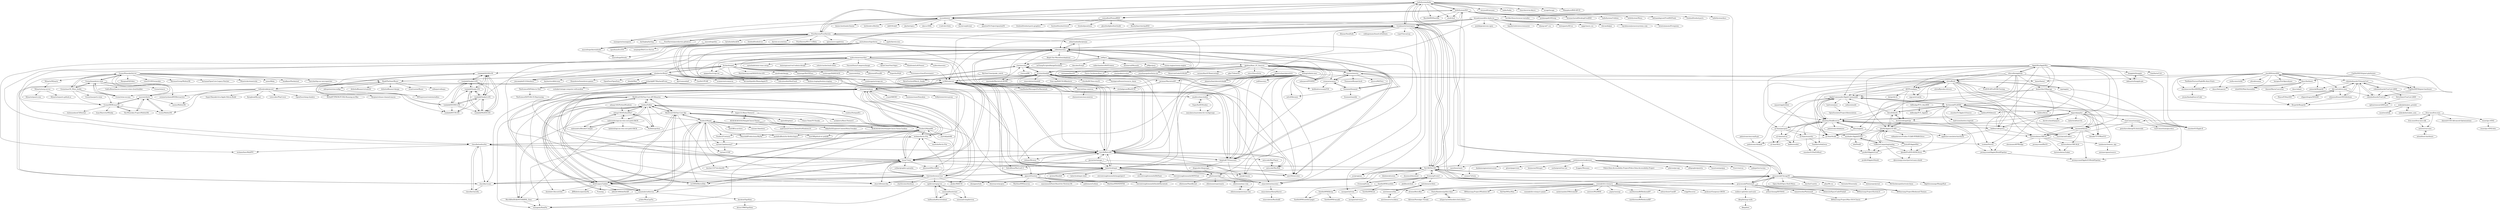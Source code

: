 digraph G {
"helloSystem/hello" -> "helloSystem/ISO"
"helloSystem/hello" -> "mszoek/airyx"
"helloSystem/hello" -> "trunkmaster/nextspace"
"helloSystem/hello" -> "BastilleBSD/bastille" ["e"=1]
"helloSystem/hello" -> "PureDarwin/PureDarwin"
"helloSystem/hello" -> "ravynsoft/ravynos" ["e"=1]
"helloSystem/hello" -> "NsCDE/NsCDE"
"helloSystem/hello" -> "nomadbsd/NomadBSD"
"helloSystem/hello" -> "haiku/haiku" ["e"=1]
"helloSystem/hello" -> "churchers/vm-bhyve" ["e"=1]
"helloSystem/hello" -> "grassmunk/Chicago95"
"helloSystem/hello" -> "iocage/iocage" ["e"=1]
"helloSystem/hello" -> "cbsd/cbsd" ["e"=1]
"helloSystem/hello" -> "oasislinux/oasis" ["e"=1]
"helloSystem/hello" -> "Wamphyre/BSD-XFCE"
"adang1345/PythonWin7" -> "nalexandru/api-ms-win-core-path-HACK"
"adang1345/PythonWin7" -> "NulAsh/cpython"
"adang1345/PythonWin7" -> "vxiiduu/VxKex"
"adang1345/PythonWin7" -> "nalexandru/BlenderCompat"
"nalexandru/BlenderCompat" -> "nalexandru/api-ms-win-core-path-HACK"
"nalexandru/BlenderCompat" -> "adang1345/PythonWin7"
"grassmunk/Chicago95" -> "rozniak/xfce-winxp-tc"
"grassmunk/Chicago95" -> "NsCDE/NsCDE"
"grassmunk/Chicago95" -> "grassmunk/Platinum9"
"grassmunk/Chicago95" -> "dremin/RetroBar" ["e"=1]
"grassmunk/Chicago95" -> "trunkmaster/nextspace"
"grassmunk/Chicago95" -> "k4zmu2a/SpaceCadetPinball" ["e"=1]
"grassmunk/Chicago95" -> "B00merang-Project/Redmond-Themes" ["e"=1]
"grassmunk/Chicago95" -> "Open-Shell/Open-Shell-Menu" ["e"=1]
"grassmunk/Chicago95" -> "slavfox/Cozette" ["e"=1]
"grassmunk/Chicago95" -> "jdan/98.css" ["e"=1]
"grassmunk/Chicago95" -> "SerenityOS/serenity" ["e"=1]
"grassmunk/Chicago95" -> "otya128/winevdm" ["e"=1]
"grassmunk/Chicago95" -> "dylanaraps/pywal" ["e"=1]
"grassmunk/Chicago95" -> "MrGlockenspiel/activate-linux" ["e"=1]
"grassmunk/Chicago95" -> "flightlessmango/MangoHud" ["e"=1]
"jsdf/pce" -> "cebix/macemu"
"jsdf/pce" -> "kstenerud/Musashi" ["e"=1]
"jsdf/pce" -> "jeffpar/pcjs" ["e"=1]
"jsdf/pce" -> "ctm/executor"
"jsdf/pce" -> "steem-engine/steem-engine"
"jsdf/pce" -> "ggnkua/Atari_ST_Sources"
"jsdf/pce" -> "naTmeg/ScriptedAmigaEmulator" ["e"=1]
"jsdf/pce" -> "dmcoles/EstyJs"
"jsdf/pce" -> "emutos/emutos"
"jsdf/pce" -> "mikechambers84/XTulator" ["e"=1]
"Skulltrail192/One-Core-Api" -> "Skulltrail192/One-Core-API-Binaries"
"Skulltrail192/One-Core-Api" -> "Feodor2/Mypal68"
"Skulltrail192/One-Core-Api" -> "vxiiduu/VxKex"
"Skulltrail192/One-Core-Api" -> "MovAX0xDEAD/NTOSKRNL_Emu"
"Skulltrail192/One-Core-Api" -> "tumagonx/XomPie"
"Skulltrail192/One-Core-Api" -> "kirb/LegacyUpdate"
"Skulltrail192/One-Core-Api" -> "manatails/uefiseven"
"Skulltrail192/One-Core-Api" -> "Chuyu-Team/YY-Thunks" ["e"=1]
"Skulltrail192/One-Core-Api" -> "leecher1337/ntvdmx64" ["e"=1]
"Skulltrail192/One-Core-Api" -> "Feodor2/Mypal"
"Skulltrail192/One-Core-Api" -> "epistelli/xptmrt"
"nalexandru/api-ms-win-core-path-HACK" -> "nalexandru/BlenderCompat"
"nalexandru/api-ms-win-core-path-HACK" -> "adang1345/PythonWin7"
"nalexandru/api-ms-win-core-path-HACK" -> "vxiiduu/VxKex"
"nalexandru/api-ms-win-core-path-HACK" -> "kobilutil/api-ms-win-core-path-HACK"
"nalexandru/api-ms-win-core-path-HACK" -> "NulAsh/cpython"
"nalexandru/api-ms-win-core-path-HACK" -> "MovAX0xDEAD/NTOSKRNL_Emu"
"Feodor2/Mypal68" -> "Feodor2/Mypal"
"Feodor2/Mypal68" -> "Skulltrail192/One-Core-Api"
"Feodor2/Mypal68" -> "vxiiduu/VxKex"
"Feodor2/Mypal68" -> "kirb/LegacyUpdate"
"Feodor2/Mypal68" -> "Skulltrail192/One-Core-API-Binaries"
"Feodor2/Mypal68" -> "Feodor2/Centaury"
"Feodor2/Mypal68" -> "roytam1/palemoon27"
"Feodor2/Mypal68" -> "tumagonx/XomPie"
"Feodor2/Mypal68" -> "JustOff/github-wc-polyfill" ["e"=1]
"Feodor2/Mypal68" -> "atauenis/webone"
"Feodor2/Mypal68" -> "ManchildProductions/MyPal"
"Feodor2/Mypal68" -> "manatails/uefiseven"
"Feodor2/Mypal68" -> "wicknix/Arctic-Fox"
"Feodor2/Mypal68" -> "gorhill/uBlock-for-firefox-legacy" ["e"=1]
"Feodor2/Mypal68" -> "martok/palefill" ["e"=1]
"Gcenx/WineskinServer" -> "Gcenx/homebrew-wine"
"Gcenx/WineskinServer" -> "Gcenx/macOS_Wine_builds"
"Gcenx/WineskinServer" -> "vitor251093/wineskin"
"Gcenx/WineskinServer" -> "cormiertyshawn895/Retroactive" ["e"=1]
"Gcenx/WineskinServer" -> "Gcenx/DXVK-macOS"
"Gcenx/WineskinServer" -> "KhronosGroup/MoltenVK" ["e"=1]
"Gcenx/WineskinServer" -> "Gcenx/wine-on-mac"
"Gcenx/WineskinServer" -> "dortania/OpenCore-Legacy-Patcher" ["e"=1]
"Gcenx/WineskinServer" -> "MaddTheSane/Boxer"
"Gcenx/WineskinServer" -> "Winetricks/winetricks" ["e"=1]
"Gcenx/WineskinServer" -> "aonez/Keka" ["e"=1]
"Gcenx/WineskinServer" -> "headkaze/Hackintool" ["e"=1]
"Gcenx/WineskinServer" -> "XQuartz/XQuartz"
"Gcenx/WineskinServer" -> "barrykn/big-sur-micropatcher" ["e"=1]
"Gcenx/WineskinServer" -> "Marginal/QLVideo" ["e"=1]
"mitchweaver/bin" -> "mitchweaver/dots"
"mitchweaver/bin" -> "mitchweaver/suckless"
"kirb/LegacyUpdate" -> "Skulltrail192/One-Core-API-Binaries"
"kirb/LegacyUpdate" -> "vxiiduu/VxKex"
"kirb/LegacyUpdate" -> "Feodor2/Mypal68"
"kirb/LegacyUpdate" -> "Skulltrail192/One-Core-Api"
"kirb/LegacyUpdate" -> "atauenis/webone"
"kirb/LegacyUpdate" -> "JHRobotics/patcher9x" ["e"=1]
"kirb/LegacyUpdate" -> "Fuwn/xp"
"kirb/LegacyUpdate" -> "dosdude1/discord-lite"
"kirb/LegacyUpdate" -> "manatails/uefiseven"
"kirb/LegacyUpdate" -> "Feodor2/Mypal"
"kirb/LegacyUpdate" -> "abbodi1406/dotNetXP" ["e"=1]
"kirb/LegacyUpdate" -> "dremin/RetroBar" ["e"=1]
"kirb/LegacyUpdate" -> "ttalvitie/browservice"
"NsCDE/NsCDE" -> "trunkmaster/nextspace"
"NsCDE/NsCDE" -> "fvwmorg/fvwm3"
"NsCDE/NsCDE" -> "grassmunk/Chicago95"
"NsCDE/NsCDE" -> "grassmunk/Platinum9"
"NsCDE/NsCDE" -> "tenox7/wrp"
"NsCDE/NsCDE" -> "ttalvitie/browservice"
"NsCDE/NsCDE" -> "helloSystem/hello"
"NsCDE/NsCDE" -> "mszoek/airyx"
"NsCDE/NsCDE" -> "fvwmorg/fvwm"
"NsCDE/NsCDE" -> "bluewaysw/pcgeos" ["e"=1]
"NsCDE/NsCDE" -> "bbidulock/icewm" ["e"=1]
"NsCDE/NsCDE" -> "dosemu2/dosemu2" ["e"=1]
"NsCDE/NsCDE" -> "jcs/progman"
"NsCDE/NsCDE" -> "cosmos72/twin" ["e"=1]
"NsCDE/NsCDE" -> "otya128/winevdm" ["e"=1]
"PureDarwin/PureDarwin" -> "PureDarwin/puredarwin.github.io"
"PureDarwin/PureDarwin" -> "apple/darwin-xnu" ["e"=1]
"PureDarwin/PureDarwin" -> "darlinghq/darling" ["e"=1]
"PureDarwin/PureDarwin" -> "darwin-on-arm/xnu" ["e"=1]
"PureDarwin/PureDarwin" -> "PureDarwin/PD-17.4-Beta"
"PureDarwin/PureDarwin" -> "helloSystem/hello"
"PureDarwin/PureDarwin" -> "trunkmaster/nextspace"
"PureDarwin/PureDarwin" -> "opensource-apple/xnu" ["e"=1]
"PureDarwin/PureDarwin" -> "mszoek/airyx"
"PureDarwin/PureDarwin" -> "managarm/managarm" ["e"=1]
"PureDarwin/PureDarwin" -> "pruten/shoebill"
"PureDarwin/PureDarwin" -> "byteduck/duckOS" ["e"=1]
"PureDarwin/PureDarwin" -> "sebastianbiallas/pearpc"
"PureDarwin/PureDarwin" -> "macosforge/darwinbuild"
"PureDarwin/PureDarwin" -> "freebsd/freebsd-src" ["e"=1]
"trunkmaster/nextspace" -> "NsCDE/NsCDE"
"trunkmaster/nextspace" -> "cy384/ssheven"
"trunkmaster/nextspace" -> "grassmunk/Platinum9"
"trunkmaster/nextspace" -> "tenox7/wrp"
"trunkmaster/nextspace" -> "helloSystem/hello"
"trunkmaster/nextspace" -> "autc04/Retro68"
"trunkmaster/nextspace" -> "morgant/mlvwm"
"trunkmaster/nextspace" -> "grassmunk/Chicago95"
"trunkmaster/nextspace" -> "cebix/macemu"
"trunkmaster/nextspace" -> "dbanay/Smalltalk" ["e"=1]
"trunkmaster/nextspace" -> "jcs/progman"
"trunkmaster/nextspace" -> "robhagemans/hoard-of-bitfonts" ["e"=1]
"trunkmaster/nextspace" -> "vygr/ChrysaLisp" ["e"=1]
"trunkmaster/nextspace" -> "PureDarwin/PureDarwin"
"trunkmaster/nextspace" -> "helloSystem/ISO"
"vxiiduu/VxKex" -> "adang1345/PythonWin7"
"vxiiduu/VxKex" -> "Skulltrail192/One-Core-API-Binaries"
"vxiiduu/VxKex" -> "nalexandru/api-ms-win-core-path-HACK"
"vxiiduu/VxKex" -> "Skulltrail192/One-Core-Api"
"vxiiduu/VxKex" -> "Feodor2/Mypal68"
"vxiiduu/VxKex" -> "manatails/uefiseven"
"vxiiduu/VxKex" -> "kirb/LegacyUpdate"
"vxiiduu/VxKex" -> "vxiiduu/NotepadEx"
"vxiiduu/VxKex" -> "NulAsh/cpython"
"vxiiduu/VxKex" -> "Ingan121/BasicThemer2"
"Gcenx/homebrew-wine" -> "Gcenx/macOS_Wine_builds"
"Gcenx/homebrew-wine" -> "Gcenx/wine-on-mac"
"Gcenx/homebrew-wine" -> "Gcenx/WineskinServer"
"Gcenx/homebrew-wine" -> "GabLeRoux/macos-crossover-wine-cloud-builder"
"Gcenx/homebrew-wine" -> "Gcenx/DXVK-macOS"
"Gcenx/homebrew-wine" -> "Gcenx/winecx"
"Gcenx/homebrew-wine" -> "marzent/dxvk"
"atari800/atari800" -> "atarimacosx/Atari800MacX"
"atari800/atari800" -> "dmsc/fastbasic"
"atari800/atari800" -> "tebe6502/Mad-Assembler"
"atari800/atari800" -> "jzatarski/RespeQt"
"atari800/atari800" -> "robinhedwards/UltimateCart"
"atari800/atari800" -> "stella-emu/stella" ["e"=1]
"atari800/atari800" -> "kbr-net/sdrive-max"
"atari800/atari800" -> "RespeQt/RespeQt"
"atari800/atari800" -> "hatari/hatari"
"atari800/atari800" -> "pfusik/numen"
"atari800/atari800" -> "robinhedwards/UnoCart"
"atari800/atari800" -> "aranym/aranym"
"atari800/atari800" -> "FujiNetWIFI/fujinet-hardware"
"atari800/atari800" -> "dmsc/tbxl-parser"
"atari800/atari800" -> "heyigor/FortApocalypse"
"mszoek/airyx" -> "helloSystem/hello"
"mszoek/airyx" -> "helloSystem/ISO"
"mszoek/airyx" -> "darlinghq/darling" ["e"=1]
"mszoek/airyx" -> "NsCDE/NsCDE"
"mszoek/airyx" -> "trunkmaster/nextspace"
"mszoek/airyx" -> "PureDarwin/PureDarwin"
"mszoek/airyx" -> "managarm/managarm" ["e"=1]
"mszoek/airyx" -> "jkarlin/topics" ["e"=1]
"mszoek/airyx" -> "ukncsc/SME" ["e"=1]
"mszoek/airyx" -> "vvaltchev/tilck" ["e"=1]
"mszoek/airyx" -> "brutal-org/brutal" ["e"=1]
"mszoek/airyx" -> "opuntiaOS-Project/opuntiaOS" ["e"=1]
"mszoek/airyx" -> "limine-bootloader/limine" ["e"=1]
"mszoek/airyx" -> "bottlesdevs/Bottles" ["e"=1]
"mszoek/airyx" -> "skiftOS/skift" ["e"=1]
"mihaip/infinite-mac" -> "cebix/macemu"
"mihaip/infinite-mac" -> "cy384/ssheven"
"mihaip/infinite-mac" -> "smallsco/macstodon"
"mihaip/infinite-mac" -> "marciot/mac-minivnc"
"mihaip/infinite-mac" -> "jsdf/macemu"
"mihaip/infinite-mac" -> "kanjitalk755/macemu"
"mihaip/infinite-mac" -> "ksherlock/mpw"
"mihaip/infinite-mac" -> "atauenis/webone"
"mihaip/infinite-mac" -> "autc04/Retro68"
"mihaip/infinite-mac" -> "pguyot/Einstein"
"mihaip/infinite-mac" -> "jaromaz/MacintoshPi"
"mihaip/infinite-mac" -> "emaculation/macemu"
"mihaip/infinite-mac" -> "zneak/classix"
"mihaip/infinite-mac" -> "a2stuff/a2d"
"mihaip/infinite-mac" -> "elliotnunn/cdg5"
"mistydemeo/tigerbrew" -> "wicknix/Arctic-Fox"
"mistydemeo/tigerbrew" -> "classilla/tenfourfox"
"mistydemeo/tigerbrew" -> "autc04/Retro68"
"mistydemeo/tigerbrew" -> "wicknix/InterWebPPC"
"mistydemeo/tigerbrew" -> "zneak/classix"
"mistydemeo/tigerbrew" -> "cy384/ssheven"
"mistydemeo/tigerbrew" -> "tenox7/wrp"
"mistydemeo/tigerbrew" -> "cebix/macemu"
"mistydemeo/tigerbrew" -> "clehner/Browsy"
"mitchweaver/dots" -> "mitchweaver/bin"
"zydeco/minivmac4ios" -> "zydeco/macemu"
"zydeco/minivmac4ios" -> "litchie/dospad"
"zydeco/minivmac4ios" -> "ogoguel/activegs-ios"
"zydeco/minivmac4ios" -> "nyteshade/mini-vmac-setup"
"zydeco/minivmac4ios" -> "baimingxuan/vue3-admin-design" ["e"=1]
"zydeco/minivmac4ios" -> "sohutv/cachecloud-client" ["e"=1]
"zydeco/minivmac4ios" -> "VincentStory/CompressImage" ["e"=1]
"zydeco/minivmac4ios" -> "autc04/Retro68"
"zydeco/minivmac4ios" -> "KylinC/mmVital-Signs" ["e"=1]
"zydeco/minivmac4ios" -> "pguyot/Einstein"
"zydeco/minivmac4ios" -> "cebix/macemu"
"zydeco/minivmac4ios" -> "classilla/tenfourfox"
"zydeco/minivmac4ios" -> "HandsomeLeft/Veaser" ["e"=1]
"zydeco/minivmac4ios" -> "marciot/mac-minivnc"
"zydeco/minivmac4ios" -> "kanjitalk755/macemu"
"MyOwnClone/quake_watch" -> "ByteOverlord/Watch_Quake"
"MyOwnClone/quake_watch" -> "jaromaz/MacintoshPi"
"joshiemoore/snakeware" -> "oasislinux/oasis" ["e"=1]
"joshiemoore/snakeware" -> "alfiopuglisi/guietta" ["e"=1]
"joshiemoore/snakeware" -> "hauntsaninja/pyp" ["e"=1]
"joshiemoore/snakeware" -> "Overv/outrun" ["e"=1]
"joshiemoore/snakeware" -> "pokepetter/ursina" ["e"=1]
"joshiemoore/snakeware" -> "NsCDE/NsCDE"
"joshiemoore/snakeware" -> "dankamongmen/notcurses" ["e"=1]
"joshiemoore/snakeware" -> "glouw/paperview" ["e"=1]
"joshiemoore/snakeware" -> "grassmunk/Chicago95"
"joshiemoore/snakeware" -> "benmoran56/esper" ["e"=1]
"joshiemoore/snakeware" -> "carlini/printf-tac-toe" ["e"=1]
"joshiemoore/snakeware" -> "froggey/Mezzano" ["e"=1]
"joshiemoore/snakeware" -> "Police-Data-Accessibility-Project/Police-Data-Accessibility-Project" ["e"=1]
"joshiemoore/snakeware" -> "cosmos72/twin" ["e"=1]
"joshiemoore/snakeware" -> "pfalcon/pycopy" ["e"=1]
"atauenis/webone" -> "tenox7/wrp"
"atauenis/webone" -> "ttalvitie/browservice"
"atauenis/webone" -> "cy384/ssheven"
"atauenis/webone" -> "classilla/cryanc"
"atauenis/webone" -> "rn10950/RetroZilla"
"atauenis/webone" -> "DrKylstein/retro-proxy"
"atauenis/webone" -> "jhhoward/MicroWeb" ["e"=1]
"atauenis/webone" -> "crazii/SBEMU" ["e"=1]
"atauenis/webone" -> "dosdude1/discord-lite"
"atauenis/webone" -> "wicknix/Arctic-Fox"
"atauenis/webone" -> "kirb/LegacyUpdate"
"atauenis/webone" -> "smallsco/macstodon"
"atauenis/webone" -> "Feodor2/Mypal68"
"atauenis/webone" -> "Skulltrail192/One-Core-API-Binaries"
"atauenis/webone" -> "bozimmerman/Zimodem" ["e"=1]
"SuperIlu/DOStodon" -> "smallsco/macstodon"
"SuperIlu/DOStodon" -> "meyskens/mastodon-for-workgroups"
"Skulltrail192/One-Core-API-Binaries" -> "Skulltrail192/One-Core-Api"
"Skulltrail192/One-Core-API-Binaries" -> "vxiiduu/VxKex"
"Skulltrail192/One-Core-API-Binaries" -> "kirb/LegacyUpdate"
"Skulltrail192/One-Core-API-Binaries" -> "Feodor2/Mypal68"
"Skulltrail192/One-Core-API-Binaries" -> "MovAX0xDEAD/NTOSKRNL_Emu"
"Skulltrail192/One-Core-API-Binaries" -> "tumagonx/XomPie"
"Skulltrail192/One-Core-API-Binaries" -> "manatails/uefiseven"
"TheScienceElf/Video-to-Text" -> "TheScienceElf/TI-84-CE-Raytracing" ["e"=1]
"TheScienceElf/Video-to-Text" -> "richardg867/WaybackProxy"
"richardg867/WaybackProxy" -> "TheScienceElf/Video-to-Text"
"richardg867/WaybackProxy" -> "atauenis/webone"
"richardg867/WaybackProxy" -> "tenox7/wrp"
"richardg867/WaybackProxy" -> "ssshake/vintage-computer-wifi-modem" ["e"=1]
"rn10950/RetroZilla" -> "tenox7/wrp"
"rn10950/RetroZilla" -> "atauenis/webone"
"autc04/Retro68" -> "cy384/ssheven"
"autc04/Retro68" -> "ksherlock/mpw"
"autc04/Retro68" -> "antscode/MacWifi"
"autc04/Retro68" -> "autc04/executor"
"autc04/Retro68" -> "antscode/MacPlayer"
"autc04/Retro68" -> "pruten/shoebill"
"autc04/Retro68" -> "classilla/cryanc"
"autc04/Retro68" -> "clehner/Browsy"
"autc04/Retro68" -> "zneak/classix"
"autc04/Retro68" -> "tenox7/wrp"
"autc04/Retro68" -> "kanjitalk755/macemu"
"autc04/Retro68" -> "cebix/macemu"
"autc04/Retro68" -> "classilla/tenfourfox"
"autc04/Retro68" -> "jjuran/metamage_1"
"autc04/Retro68" -> "ctm/executor"
"cy384/ssheven" -> "autc04/Retro68"
"cy384/ssheven" -> "classilla/cryanc"
"cy384/ssheven" -> "marciot/mac-minivnc"
"cy384/ssheven" -> "ksherlock/mpw"
"cy384/ssheven" -> "pruten/shoebill"
"cy384/ssheven" -> "autc04/executor"
"cy384/ssheven" -> "kanjitalk755/macemu"
"cy384/ssheven" -> "CamHenlin/MessagesForMacintosh"
"cy384/ssheven" -> "atauenis/webone"
"cy384/ssheven" -> "tenox7/wrp"
"cy384/ssheven" -> "akuker/RASCSI" ["e"=1]
"cy384/ssheven" -> "erichelgeson/BlueSCSI" ["e"=1]
"cy384/ssheven" -> "SolraBizna/MacLua5.3"
"cy384/ssheven" -> "antscode/MacWifi"
"cy384/ssheven" -> "pguyot/Einstein"
"emutos/emutos" -> "freemint/freemint"
"emutos/emutos" -> "aranym/aranym"
"emutos/emutos" -> "ggnkua/Atari_ST_Sources"
"emutos/emutos" -> "hatari/hatari"
"emutos/emutos" -> "salacpavel/F030NG"
"emutos/emutos" -> "gyurco/MiSTery"
"emutos/emutos" -> "EmmanuelKasper/mck"
"pruten/shoebill" -> "autc04/executor"
"pruten/shoebill" -> "autc04/Retro68"
"pruten/shoebill" -> "emaculation/shoebill"
"pruten/shoebill" -> "ctm/executor"
"pruten/shoebill" -> "ksherlock/mpw"
"pruten/shoebill" -> "cy384/ssheven"
"pruten/shoebill" -> "kanjitalk755/macemu"
"pruten/shoebill" -> "cebix/macemu"
"pruten/shoebill" -> "fran-cap/RASCSI-68kmlaver"
"pruten/shoebill" -> "elliotnunn/cdg5"
"pruten/shoebill" -> "ztto/ArdSCSino-stm32" ["e"=1]
"pruten/shoebill" -> "macmade/Macintosh-ROMs"
"pruten/shoebill" -> "fuzziqersoftware/resource_dasm"
"SawfishWM/sawfish" -> "SawfishWM/librep"
"SawfishWM/sawfish" -> "SawfishWM/sawfish-pager"
"SawfishWM/sawfish" -> "SawfishWM/ssd"
"Gcenx/macOS_Wine_builds" -> "Gcenx/homebrew-wine"
"Gcenx/macOS_Wine_builds" -> "Gcenx/DXVK-macOS"
"Gcenx/macOS_Wine_builds" -> "Gcenx/WineskinServer"
"Gcenx/macOS_Wine_builds" -> "Gcenx/wine-on-mac"
"Gcenx/macOS_Wine_builds" -> "Gcenx/macports-wine"
"whscullin/apple2js" -> "AppleWin/AppleWin"
"whscullin/apple2js" -> "trudnai/Steve2"
"whscullin/apple2js" -> "a2stuff/a2d"
"whscullin/apple2js" -> "tilleul/apple2"
"whscullin/apple2js" -> "AppleCommander/AppleCommander"
"whscullin/apple2js" -> "A2osX/A2osX"
"whscullin/apple2js" -> "ADTPro/adtpro"
"whscullin/apple2js" -> "ProDOS-8/ProDOS8-Testing"
"whscullin/apple2js" -> "fadden/fdraw"
"whscullin/apple2js" -> "deater/dos33fsprogs"
"macosforge/dss" -> "macosforge/darwinbuild"
"macosforge/dss" -> "rgaufman/live555" ["e"=1]
"macosforge/dss" -> "macosforge/fstools"
"macosforge/dss" -> "wenjiegit/Bull-Live-Server" ["e"=1]
"rozniak/xfce-winxp-tc" -> "grassmunk/Chicago95"
"rozniak/xfce-winxp-tc" -> "B00merang-Project/Windows-XP" ["e"=1]
"rozniak/xfce-winxp-tc" -> "dremin/RetroBar" ["e"=1]
"rozniak/xfce-winxp-tc" -> "k4zmu2a/SpaceCadetPinball" ["e"=1]
"rozniak/xfce-winxp-tc" -> "rozniak/xfce-winxp-tc-panel"
"rozniak/xfce-winxp-tc" -> "mshernandez5/WelcomeXP"
"rozniak/xfce-winxp-tc" -> "nestoris/Win98SE"
"rozniak/xfce-winxp-tc" -> "popey/unsnap" ["e"=1]
"rozniak/xfce-winxp-tc" -> "matthewmx86/Redmond97"
"rozniak/xfce-winxp-tc" -> "ndwarshuis/CinnXP" ["e"=1]
"rozniak/xfce-winxp-tc" -> "SlyFabi/WSysMon" ["e"=1]
"rozniak/xfce-winxp-tc" -> "trigg/Discover" ["e"=1]
"rozniak/xfce-winxp-tc" -> "NsCDE/NsCDE"
"rozniak/xfce-winxp-tc" -> "Jacksaur/Gorgeous-GRUB" ["e"=1]
"rozniak/xfce-winxp-tc" -> "PoeticRainbow/golden-days"
"fadden/6502bench" -> "dschmenk/PLASMA"
"fadden/6502bench" -> "dmolony/DiskBrowser"
"tenox7/wrp" -> "atauenis/webone"
"tenox7/wrp" -> "ttalvitie/browservice"
"tenox7/wrp" -> "autc04/Retro68"
"tenox7/wrp" -> "rn10950/RetroZilla"
"tenox7/wrp" -> "cy384/ssheven"
"tenox7/wrp" -> "classilla/cryanc"
"tenox7/wrp" -> "trunkmaster/nextspace"
"tenox7/wrp" -> "jhhoward/MicroWeb" ["e"=1]
"tenox7/wrp" -> "pruten/shoebill"
"tenox7/wrp" -> "NsCDE/NsCDE"
"tenox7/wrp" -> "autc04/executor"
"tenox7/wrp" -> "wicknix/Arctic-Fox"
"tenox7/wrp" -> "schlae/graphics-gremlin" ["e"=1]
"tenox7/wrp" -> "leecher1337/ntvdmx64" ["e"=1]
"tenox7/wrp" -> "otya128/winevdm" ["e"=1]
"manatails/uefiseven" -> "MovAX0xDEAD/NTOSKRNL_Emu"
"manatails/uefiseven" -> "vxiiduu/VxKex"
"manatails/uefiseven" -> "davidcie/VgaShim"
"manatails/uefiseven" -> "Skulltrail192/One-Core-Api"
"manatails/uefiseven" -> "p-lider/WuaCpuFix"
"manatails/uefiseven" -> "Skulltrail192/One-Core-API-Binaries"
"freemint/freemint" -> "emutos/emutos"
"freemint/freemint" -> "aranym/aranym"
"freemint/freemint" -> "freemint/mintlib"
"freemint/freemint" -> "mfro0/libcmini"
"nomadbsd/NomadBSD" -> "furybsd/furybsd-livecd"
"nomadbsd/NomadBSD" -> "freebsd/poudriere" ["e"=1]
"nomadbsd/NomadBSD" -> "ghostbsd/ghostbsd-build"
"nomadbsd/NomadBSD" -> "BawdyAnarchist/quBSD"
"nomadbsd/NomadBSD" -> "freebsd/freebsd-ports-graphics" ["e"=1]
"tomkidd/Quake3-iOS" -> "tomkidd/RTCW-iOS"
"tomkidd/Quake3-iOS" -> "tomkidd/Quake-iOS"
"tomkidd/Quake3-iOS" -> "tomkidd/DOOM3-iOS"
"tomkidd/Quake3-iOS" -> "tomkidd/Wolf3D-iOS"
"tomkidd/Quake3-iOS" -> "tomkidd/DOOM-iOS"
"tomkidd/Quake3-iOS" -> "tomkidd/Quake2-iOS"
"helloSystem/ISO" -> "helloSystem/hello"
"helloSystem/ISO" -> "mszoek/airyx"
"helloSystem/ISO" -> "BastilleBSD/bastille" ["e"=1]
"helloSystem/ISO" -> "mrclksr/linux-browser-installer" ["e"=1]
"helloSystem/ISO" -> "nomadbsd/NomadBSD"
"helloSystem/ISO" -> "trunkmaster/nextspace"
"helloSystem/ISO" -> "probonopd/LIVEstep"
"helloSystem/ISO" -> "broozar/installDesktopFreeBSD"
"helloSystem/ISO" -> "helloSystem/Utilities"
"helloSystem/ISO" -> "helloSystem/Menu"
"helloSystem/ISO" -> "adriaandegroot/FreeBSDTools"
"helloSystem/ISO" -> "NsCDE/NsCDE"
"helloSystem/ISO" -> "freebsd/freebsd-ports" ["e"=1]
"helloSystem/ISO" -> "cbsd/cbsd" ["e"=1]
"helloSystem/ISO" -> "helloSystem/docs"
"fvwmorg/fvwm3" -> "fvwmorg/fvwm"
"fvwmorg/fvwm3" -> "NsCDE/NsCDE"
"fvwmorg/fvwm3" -> "phillbush/shod" ["e"=1]
"fvwmorg/fvwm3" -> "SawfishWM/sawfish"
"fvwmorg/fvwm3" -> "mitchweaver/dots"
"ttalvitie/browservice" -> "tenox7/wrp"
"ttalvitie/browservice" -> "atauenis/webone"
"ttalvitie/browservice" -> "rn10950/RetroZilla"
"ttalvitie/browservice" -> "otya128/winevdm" ["e"=1]
"ttalvitie/browservice" -> "autc04/Retro68"
"ttalvitie/browservice" -> "bluewaysw/pcgeos" ["e"=1]
"ttalvitie/browservice" -> "classilla/cryanc"
"ttalvitie/browservice" -> "Feodor2/Mypal68"
"ttalvitie/browservice" -> "NsCDE/NsCDE"
"ttalvitie/browservice" -> "charliesome/doslinux" ["e"=1]
"ttalvitie/browservice" -> "kirb/LegacyUpdate"
"ttalvitie/browservice" -> "Feodor2/Mypal"
"ttalvitie/browservice" -> "wicknix/Arctic-Fox"
"ttalvitie/browservice" -> "akuker/RASCSI" ["e"=1]
"ttalvitie/browservice" -> "sgidevnet/sgug-rse"
"MaddTheSane/Boxer" -> "alunbestor/Boxer"
"MaddTheSane/Boxer" -> "kanjitalk755/macemu"
"MaddTheSane/Boxer" -> "dirkwhoffmann/vAmiga" ["e"=1]
"MaddTheSane/Boxer" -> "colloquy/colloquy" ["e"=1]
"MaddTheSane/Boxer" -> "dirkwhoffmann/virtualc64" ["e"=1]
"MaddTheSane/Boxer" -> "adespoton/utmconfigs"
"MaddTheSane/Boxer" -> "stuartcarnie/Boxer"
"MaddTheSane/Boxer" -> "tellowkrinkle/pcsx2"
"dkeg/bitmap-walls" -> "dkeg/dots" ["e"=1]
"llvm-mos/llvm-mos" -> "llvm-mos/llvm-mos-sdk"
"llvm-mos/llvm-mos" -> "itszor/gcc-6502"
"llvm-mos/llvm-mos" -> "ilmenit/CC65-Advanced-Optimizations" ["e"=1]
"llvm-mos/llvm-mos" -> "mrk-its/rust-mos"
"llvm-mos/llvm-mos" -> "GnoConsortium/gno"
"AppleWin/AppleWin" -> "linappleii/linapple"
"AppleWin/AppleWin" -> "fadden/ciderpress"
"AppleWin/AppleWin" -> "whscullin/apple2js"
"AppleWin/AppleWin" -> "ADTPro/adtpro"
"AppleWin/AppleWin" -> "dmolony/DiskBrowser"
"AppleWin/AppleWin" -> "digarok/gsplus"
"AppleWin/AppleWin" -> "AppleCommander/AppleCommander"
"AppleWin/AppleWin" -> "a2stuff/a2d"
"AppleWin/AppleWin" -> "dschmenk/PLASMA"
"AppleWin/AppleWin" -> "deater/dos33fsprogs"
"AppleWin/AppleWin" -> "cmosher01/Epple-II"
"AppleWin/AppleWin" -> "tjboldt/Apple2-IO-RPi"
"AppleWin/AppleWin" -> "dabonetn/linapple-pie"
"AppleWin/AppleWin" -> "burniouf/A2osX"
"AppleWin/AppleWin" -> "TomHarte/CLK" ["e"=1]
"sebastianbiallas/pearpc" -> "cebix/macemu"
"sebastianbiallas/pearpc" -> "ctm/executor"
"Gcenx/DXVK-macOS" -> "The-Wineskin-Project/MoltenVK"
"Gcenx/DXVK-macOS" -> "marzent/dxvk"
"Gcenx/DXVK-macOS" -> "Gcenx/MoltenVK"
"Gcenx/DXVK-macOS" -> "italomandara/CXPatcher"
"Gcenx/DXVK-macOS" -> "IsaacMarovitz/Whisky"
"The-Wineskin-Project/MoltenVK" -> "Gcenx/DXVK-macOS"
"The-Wineskin-Project/MoltenVK" -> "marzent/dxvk"
"Feodor2/Mypal" -> "Feodor2/Mypal68"
"Feodor2/Mypal" -> "Feodor2/Centaury"
"Feodor2/Mypal" -> "JustOff/ca-archive" ["e"=1]
"Feodor2/Mypal" -> "gorhill/uBlock-for-firefox-legacy" ["e"=1]
"Feodor2/Mypal" -> "JustOff/github-wc-polyfill" ["e"=1]
"Feodor2/Mypal" -> "Skulltrail192/One-Core-Api"
"Feodor2/Mypal" -> "roytam1/kmeleon"
"Feodor2/Mypal" -> "roytam1/UXP"
"Feodor2/Mypal" -> "tumagonx/XomPie"
"Feodor2/Mypal" -> "roytam1/palemoon27"
"Feodor2/Mypal" -> "kirb/LegacyUpdate"
"Feodor2/Mypal" -> "otya128/winevdm" ["e"=1]
"Feodor2/Mypal" -> "vxiiduu/VxKex"
"Feodor2/Mypal" -> "ManchildProductions/MyPal"
"Feodor2/Mypal" -> "rn10950/RetroZilla"
"mikeakohn/java_grinder" -> "mikeakohn/naken_asm"
"mikeakohn/java_grinder" -> "fadden/6502bench"
"mikeakohn/java_grinder" -> "mzattera/b2fJ"
"grassmunk/Platinum9" -> "timnetworks/Platinum9"
"grassmunk/Platinum9" -> "B00merang-Project/Mac-OS-9-Classic"
"grassmunk/Platinum9" -> "arthurchoung/HOTDOG"
"grassmunk/Platinum9" -> "wallace-aph/tiles-and-such"
"grassmunk/Platinum9" -> "trunkmaster/nextspace"
"grassmunk/Platinum9" -> "grassmunk/Chicago95"
"grassmunk/Platinum9" -> "NsCDE/NsCDE"
"grassmunk/Platinum9" -> "morgant/mlvwm"
"grassmunk/Platinum9" -> "B00merang-Project/Redmond-Themes" ["e"=1]
"grassmunk/Platinum9" -> "B00merang-Project/System-4"
"alunbestor/Boxer" -> "MaddTheSane/Boxer"
"alunbestor/Boxer" -> "cebix/macemu"
"alunbestor/Boxer" -> "joncampbell123/dosbox-x" ["e"=1]
"alunbestor/Boxer" -> "litchie/dospad"
"alunbestor/Boxer" -> "scummvm/scummvm" ["e"=1]
"alunbestor/Boxer" -> "ridiculousfish/HexFiend" ["e"=1]
"alunbestor/Boxer" -> "dosbox-staging/dosbox-staging" ["e"=1]
"alunbestor/Boxer" -> "daylen/stockfish-mac" ["e"=1]
"alunbestor/Boxer" -> "Homebrew/homebrew-games" ["e"=1]
"alunbestor/Boxer" -> "kevsmithpublic/MameAppleTV" ["e"=1]
"alunbestor/Boxer" -> "OpenEmu/OpenEmu" ["e"=1]
"alunbestor/Boxer" -> "sbooth/Max"
"alunbestor/Boxer" -> "djyt/cannonball" ["e"=1]
"alunbestor/Boxer" -> "cy384/ssheven"
"alunbestor/Boxer" -> "GnoStiC/PUAE"
"tellowkrinkle/pcsx2" -> "firelad97/PROM-PCSX2-Running-on-Mac"
"tellowkrinkle/pcsx2" -> "marzent/dxvk"
"tellowkrinkle/pcsx2" -> "nastys/MoltenVK"
"tellowkrinkle/pcsx2" -> "Gcenx/MoltenVK"
"tellowkrinkle/pcsx2" -> "MaddTheSane/Boxer"
"tellowkrinkle/pcsx2" -> "Ryujinx/release-channel-macos" ["e"=1]
"tellowkrinkle/pcsx2" -> "SuperOkazaki/citra-Apple-Silicon-Build"
"tellowkrinkle/pcsx2" -> "flyinghead/flycast" ["e"=1]
"tellowkrinkle/pcsx2" -> "Letscoder/PlayCover" ["e"=1]
"tellowkrinkle/pcsx2" -> "cormiertyshawn895/Retroactive" ["e"=1]
"tellowkrinkle/pcsx2" -> "OpenEmu/slang-shaders"
"mikeakohn/naken_asm" -> "mikeakohn/java_grinder"
"litchie/dospad" -> "zydeco/minivmac4ios"
"litchie/dospad" -> "yoshisuga/MAME4iOS" ["e"=1]
"litchie/dospad" -> "tomkidd/DOOM-iOS"
"litchie/dospad" -> "raaxis/nds4ios" ["e"=1]
"litchie/dospad" -> "jhhoward/Faux86" ["e"=1]
"litchie/dospad" -> "joncampbell123/dosbox-x" ["e"=1]
"litchie/dospad" -> "SuperIlu/DOjS" ["e"=1]
"litchie/dospad" -> "Provenance-Emu/Provenance" ["e"=1]
"litchie/dospad" -> "MattAndrzejczuk/MSDOS-for-iOS"
"litchie/dospad" -> "tomkidd/Quake2-iOS"
"litchie/dospad" -> "emufreak/iAmiga"
"litchie/dospad" -> "ogoguel/activegs-ios"
"litchie/dospad" -> "lmmenge/MeSNEmu" ["e"=1]
"litchie/dospad" -> "alunbestor/Boxer"
"litchie/dospad" -> "dosbox-staging/dosbox-staging" ["e"=1]
"tomkidd/DOOM-iOS" -> "tomkidd/Wolf3D-iOS"
"tomkidd/DOOM-iOS" -> "tomkidd/Quake2-iOS"
"tomkidd/DOOM-iOS" -> "tomkidd/Quake-iOS"
"tomkidd/DOOM-iOS" -> "tomkidd/DOOM3-iOS"
"tomkidd/DOOM-iOS" -> "tomkidd/Quake3-iOS"
"tomkidd/DOOM-iOS" -> "tomkidd/RTCW-iOS"
"tomkidd/Wolf3D-iOS" -> "tomkidd/DOOM-iOS"
"tomkidd/Wolf3D-iOS" -> "tomkidd/Quake2-iOS"
"tomkidd/Wolf3D-iOS" -> "tomkidd/Quake-iOS"
"ggnkua/Atari_ST_Sources" -> "emutos/emutos"
"ggnkua/Atari_ST_Sources" -> "mfro0/libcmini"
"ggnkua/Atari_ST_Sources" -> "retro16/acsi2stm" ["e"=1]
"ggnkua/Atari_ST_Sources" -> "freemint/freemint"
"ggnkua/Atari_ST_Sources" -> "miniupnp/AtariST"
"ggnkua/Atari_ST_Sources" -> "Pierre-Terdiman/Atari_ST"
"ggnkua/Atari_ST_Sources" -> "atarijookie/ce-atari"
"ggnkua/Atari_ST_Sources" -> "jonathanopalise/lotus-ste"
"ggnkua/Atari_ST_Sources" -> "aranym/aranym"
"ggnkua/Atari_ST_Sources" -> "salacpavel/F030NG"
"ggnkua/Atari_ST_Sources" -> "ReservoirGods/GODLIB"
"ggnkua/Atari_ST_Sources" -> "sarnau/AtariSTRomListings"
"ggnkua/Atari_ST_Sources" -> "gibs75/demOS"
"ggnkua/Atari_ST_Sources" -> "kelihlodversson/pTOS"
"ggnkua/Atari_ST_Sources" -> "planeturban/ubeswitch"
"cebix/macemu" -> "kanjitalk755/macemu"
"cebix/macemu" -> "autc04/Retro68"
"cebix/macemu" -> "pruten/shoebill"
"cebix/macemu" -> "sebastianbiallas/pearpc"
"cebix/macemu" -> "ctm/executor"
"cebix/macemu" -> "mihaip/infinite-mac"
"cebix/macemu" -> "emaculation/macemu"
"cebix/macemu" -> "jsdf/pce"
"cebix/macemu" -> "zydeco/minivmac4ios"
"cebix/macemu" -> "cy384/ssheven"
"cebix/macemu" -> "joncampbell123/dosbox-x" ["e"=1]
"cebix/macemu" -> "Aleph-One-Marathon/alephone" ["e"=1]
"cebix/macemu" -> "macmade/Macintosh-ROMs"
"cebix/macemu" -> "tenox7/wrp"
"cebix/macemu" -> "otya128/winevdm" ["e"=1]
"bryanbraun/after-dark-css" -> "cy384/ssheven"
"bryanbraun/after-dark-css" -> "cebix/macemu"
"bryanbraun/after-dark-css" -> "npjg/classic.css" ["e"=1]
"bryanbraun/after-dark-css" -> "autc04/Retro68"
"bryanbraun/after-dark-css" -> "grassmunk/Platinum9"
"bryanbraun/after-dark-css" -> "vikrum/kidpix"
"bryanbraun/after-dark-css" -> "tojrobinson/jurassicsystems.com"
"bryanbraun/after-dark-css" -> "brentsimmons/Evergreen" ["e"=1]
"bryanbraun/after-dark-css" -> "jxnblk/geomicons-open" ["e"=1]
"bryanbraun/after-dark-css" -> "liquidx/webviewscreensaver" ["e"=1]
"bryanbraun/after-dark-css" -> "trunkmaster/nextspace"
"bryanbraun/after-dark-css" -> "khang-nd/7.css" ["e"=1]
"bryanbraun/after-dark-css" -> "botoxparty/XP.css" ["e"=1]
"matthewmx86/Redmond97" -> "matthewmx86/RedmondXP"
"billbudge/PCS_Atari800" -> "billbudge/PCS_AppleII"
"mitchweaver/suckless" -> "mitchweaver/dots"
"mitchweaver/suckless" -> "mitchweaver/bin"
"FujiNetWIFI/fujinet-hardware" -> "robinhedwards/UnoCart"
"llvm-mos/llvm-mos-sdk" -> "llvm-mos/llvm-mos"
"llvm-mos/llvm-mos-sdk" -> "mrk-its/rust-mos"
"tomkidd/DOOM3-iOS" -> "tomkidd/Quake2-iOS"
"tomkidd/DOOM3-iOS" -> "tomkidd/DOOM-iOS"
"tomkidd/DOOM3-iOS" -> "tomkidd/Quake3-iOS"
"tomkidd/DOOM3-iOS" -> "tomkidd/RTCW-iOS"
"tomkidd/DOOM3-iOS" -> "tomkidd/Wolf3D-iOS"
"tomkidd/DOOM3-iOS" -> "tomkidd/Quake-iOS"
"wallace-aph/tiles-and-such" -> "dkeg/bitmap-walls"
"markadev/AppleII-VGA" -> "V2RetroComputing/analog"
"markadev/AppleII-VGA" -> "profdc9/Apple2Card"
"markadev/AppleII-VGA" -> "btb/DiskII"
"Feodor2/Centaury" -> "roytam1/palemoon27"
"adang1345/PythonWindows" -> "adang1345/PythonWin7"
"MovAX0xDEAD/NTOSKRNL_Emu" -> "tumagonx/XomPie"
"ctm/executor" -> "ctm/syn68k"
"ctm/executor" -> "autc04/executor"
"ctm/executor" -> "ksherlock/mpw"
"ctm/executor" -> "pruten/shoebill"
"XQuartz/XQuartz" -> "XQuartz/xorg-server"
"FujiNetWIFI/fujinet-platformio" -> "FujiNetWIFI/fujinet-hardware"
"FujiNetWIFI/fujinet-platformio" -> "dmsc/fastbasic"
"autc04/executor" -> "ctm/executor"
"marciot/mac-minivnc" -> "cheesestraws/aux-minivnc"
"robinhedwards/UltimateCart" -> "robinhedwards/UnoCart"
"robinhedwards/UltimateCart" -> "kbr-net/sdrive-max"
"robinhedwards/UltimateCart" -> "whizzosoftware/SIO2Arduino"
"robinhedwards/UltimateCart" -> "RespeQt/RespeQt"
"robinhedwards/UltimateCart" -> "FujiNetWIFI/fujinet-hardware"
"robinhedwards/UltimateCart" -> "jzatarski/RespeQt"
"robinhedwards/UltimateCart" -> "robinhedwards/UnoCart-2600"
"whizzosoftware/SIO2Arduino" -> "robinhedwards/UltimateCart"
"whizzosoftware/SIO2Arduino" -> "RespeQt/RespeQt"
"fvwmorg/fvwm" -> "fvwmorg/fvwm3"
"linappleii/linapple" -> "dabonetn/linapple-pie"
"linappleii/linapple" -> "cmosher01/Epple-II"
"NulAsh/cpython" -> "adang1345/PythonWin7"
"davidcie/VgaShim" -> "driver1998/VgaShim"
"kanjitalk755/macemu" -> "emaculation/macemu"
"kanjitalk755/macemu" -> "cebix/macemu"
"kanjitalk755/macemu" -> "dingusdev/dingusppc"
"kanjitalk755/macemu" -> "ksherlock/mpw"
"kanjitalk755/macemu" -> "autc04/Retro68"
"kanjitalk755/macemu" -> "pruten/shoebill"
"kanjitalk755/macemu" -> "cy384/ssheven"
"c0pperdragon/SIO2SD" -> "kbr-net/sdrive-max"
"badvision/lawless-legends" -> "trudnai/Steve2"
"classilla/tenfourfox" -> "classilla/classilla"
"classilla/tenfourfox" -> "wicknix/Arctic-Fox"
"classilla/tenfourfox" -> "wicknix/InterWebPPC"
"classilla/tenfourfox" -> "classilla/cryanc"
"classilla/tenfourfox" -> "autc04/Retro68"
"classilla/tenfourfox" -> "ksherlock/mpw"
"adespoton/utmconfigs" -> "BITespresso/createinstalliso"
"dmsc/fastbasic" -> "ilmenit/RastaConverter"
"dmsc/fastbasic" -> "dmsc/tbxl-parser"
"dmsc/fastbasic" -> "dmsc/mkatr"
"dmsc/fastbasic" -> "atarimacosx/Atari800MacX"
"dmsc/fastbasic" -> "atari800/atari800"
"dmsc/fastbasic" -> "tebe6502/Mad-Assembler"
"jaromaz/MacintoshPi" -> "erichelgeson/BlueSCSI" ["e"=1]
"jaromaz/MacintoshPi" -> "emaculation/macemu"
"smallsco/macstodon" -> "SuperIlu/DOStodon"
"smallsco/macstodon" -> "meyskens/mastodon-for-workgroups"
"b3spectacled/modern-beta-fabric" -> "PoeticRainbow/golden-days"
"wicknix/Arctic-Fox" -> "classilla/tenfourfox"
"wicknix/Arctic-Fox" -> "rmottola/Arctic-Fox"
"AEAEAEAE4343/SimpleClassicTheme" -> "AEAEAEAE4343/SimpleClassicThemeTaskbar"
"AEAEAEAE4343/SimpleClassicTheme" -> "Ingan121/BasicThemer2"
"AEAEAEAE4343/SimpleClassicTheme" -> "rikka0w0/ExplorerContextMenuTweaker"
"AEAEAEAE4343/SimpleClassicTheme" -> "malvinas2/ClassicThemeForWindows10"
"emaculation/macemu" -> "emaculation/SheepShaver"
"A2osX/A2osX" -> "tjboldt/Apple2-IO-RPi"
"A2osX/A2osX" -> "dschmenk/apple2pi"
"A2osX/A2osX" -> "dschmenk/PLASMA"
"A2osX/A2osX" -> "AppleCommander/AppleCommander"
"dschmenk/apple2pi" -> "tjboldt/Apple2-IO-RPi"
"dschmenk/apple2pi" -> "tjboldt/ProDOS-ROM-Drive"
"dschmenk/apple2pi" -> "A2osX/A2osX"
"PoeticRainbow/golden-days" -> "Adrenix/Nostalgic-Tweaks"
"PoeticRainbow/golden-days" -> "b3spectacled/modern-beta-fabric"
"a2stuff/a2d" -> "a2-4am/4cade"
"a2stuff/a2d" -> "AppleCommander/AppleCommander"
"a2stuff/a2d" -> "burniouf/A2osX"
"a2stuff/a2d" -> "a2stuff/prodos-drivers"
"a2stuff/a2d" -> "mach-kernel/cadius"
"a2stuff/a2d" -> "dmolony/DiskBrowser"
"a2stuff/a2d" -> "a2-4am/passport"
"a2stuff/a2d" -> "mgcaret/rom4x"
"a2stuff/a2d" -> "ADTPro/adtpro"
"a2stuff/a2d" -> "digarok/gsplus"
"a2stuff/a2d" -> "ProDOS-8/ProDOS8-Testing"
"a2stuff/a2d" -> "zajo/appler"
"a2stuff/a2d" -> "equant/apple2idiot"
"a2stuff/a2d" -> "fadden/ciderpress"
"a2stuff/a2d" -> "byteworksinc/ORCA-C"
"elliotnunn/mac-rom" -> "elliotnunn/powermac-rom"
"dingusdev/dingusppc" -> "elliotnunn/cdg5"
"dabonetn/linapple-pie" -> "linappleii/linapple"
"jjuran/metamage_1" -> "autc04/executor"
"jjuran/metamage_1" -> "ksherlock/mpw"
"jjuran/metamage_1" -> "SolraBizna/MacLua5.3"
"jjuran/metamage_1" -> "autc04/Retro68"
"marzent/dxvk" -> "Gcenx/MoltenVK"
"marzent/dxvk" -> "The-Wineskin-Project/MoltenVK"
"marzent/dxvk" -> "Gcenx/DXVK-macOS"
"marzent/dxvk" -> "nastys/MoltenVK"
"XQuartz/xorg-server" -> "XQuartz/xquartz.github.io"
"XQuartz/xorg-server" -> "XQuartz/quartz-wm"
"Gcenx/wine-on-mac" -> "Gcenx/homebrew-wine"
"dschmenk/PLASMA" -> "AppleCommander/AppleCommander"
"dschmenk/PLASMA" -> "A2osX/A2osX"
"dschmenk/PLASMA" -> "fadden/6502bench"
"dschmenk/PLASMA" -> "cmosher01/Epple-II"
"dschmenk/PLASMA" -> "badvision/lawless-legends"
"dschmenk/PLASMA" -> "burniouf/A2osX"
"dschmenk/PLASMA" -> "byteworksinc/ORCA-C"
"dschmenk/PLASMA" -> "dschmenk/apple2pi"
"dschmenk/PLASMA" -> "dmolony/DiskBrowser"
"dschmenk/PLASMA" -> "jeremysrand/Apple2BuildPipeline"
"dschmenk/PLASMA" -> "blondie7575/WeeGUI"
"dschmenk/PLASMA" -> "billbudge/PCS_AppleII"
"dschmenk/PLASMA" -> "cmosher01/Apple-II-Source"
"dschmenk/PLASMA" -> "fadden/fdraw"
"V2RetroComputing/analog" -> "markadev/AppleII-VGA"
"V2RetroComputing/analog" -> "tjboldt/ProDOS-ROM-Drive"
"V2RetroComputing/analog" -> "profdc9/Apple2Card"
"V2RetroComputing/analog" -> "tjboldt/Apple2-IO-RPi"
"V2RetroComputing/analog" -> "djtersteegc/smartportsd-nano-shield"
"a2-4am/passport" -> "a2-4am/anti-m"
"a2-4am/passport" -> "dmolony/DiskBrowser"
"a2-4am/passport" -> "a2-4am/4cade"
"a2-4am/passport" -> "a2-4am/wozardry"
"a2-4am/passport" -> "a2-4am/4live"
"a2-4am/passport" -> "AppleCommander/AppleCommander"
"equant/apple2idiot" -> "markadev/AppleII-VGA"
"freitz85/AppleIISd" -> "profdc9/Apple2Card"
"freitz85/AppleIISd" -> "tjboldt/ProDOS-ROM-Drive"
"freitz85/AppleIISd" -> "tjboldt/Apple2-IO-RPi"
"profdc9/Apple2Card" -> "profdc9/Apple2Shield"
"tjboldt/Apple2-IO-RPi" -> "tjboldt/ProDOS-ROM-Drive"
"tjboldt/Apple2-IO-RPi" -> "markadev/AppleII-VGA"
"tjboldt/Apple2-IO-RPi" -> "profdc9/Apple2Card"
"tjboldt/Apple2-IO-RPi" -> "freitz85/AppleIISd"
"tjboldt/Apple2-IO-RPi" -> "dschmenk/apple2pi"
"tjboldt/Apple2-IO-RPi" -> "V2RetroComputing/analog"
"tjboldt/Apple2-IO-RPi" -> "A2osX/A2osX"
"tjboldt/Apple2-IO-RPi" -> "rallepalaveev/Prodos-512kB-NVRAM-Drive"
"tjboldt/ProDOS-ROM-Drive" -> "djtersteegc/smartportsd-nano-shield"
"morgant/mlvwm" -> "morgant/mlvwmrc"
"pguyot/Einstein" -> "pablomarx/Leibniz"
"pguyot/Einstein" -> "ksherlock/mpw"
"pguyot/Einstein" -> "masonmark/Dash-Board-for-Newton-OS"
"pguyot/Einstein" -> "cy384/ssheven"
"pguyot/Einstein" -> "emaculation/macemu"
"pguyot/Einstein" -> "MatthiasWM/NEWT64"
"pguyot/Einstein" -> "ekoeppen/tntk"
"pguyot/Einstein" -> "MatthiasWM/mosrun"
"Ingan121/BasicThemer2" -> "arukateru/BasicThemer3"
"Ingan121/BasicThemer2" -> "AEAEAEAE4343/SimpleClassicTheme"
"Ingan121/BasicThemer2" -> "AEAEAEAE4343/SimpleClassicThemeTaskbar"
"tomkidd/Quake-iOS" -> "tomkidd/Quake2-iOS"
"tomkidd/Quake-iOS" -> "tomkidd/Wolf3D-iOS"
"tomkidd/Quake-iOS" -> "tomkidd/DOOM-iOS"
"tomkidd/Quake-iOS" -> "tomkidd/Quake3-iOS"
"tomkidd/Quake-iOS" -> "tomkidd/RTCW-iOS"
"tomkidd/Quake2-iOS" -> "tomkidd/Quake-iOS"
"tomkidd/Quake2-iOS" -> "tomkidd/Wolf3D-iOS"
"tomkidd/Quake2-iOS" -> "tomkidd/DOOM3-iOS"
"tomkidd/Quake2-iOS" -> "tomkidd/DOOM-iOS"
"tomkidd/Quake2-iOS" -> "tomkidd/RTCW-iOS"
"SawfishWM/librep" -> "SawfishWM/rep-gtk"
"SawfishWM/librep" -> "SawfishWM/sawfish-pager"
"ksherlock/mpw" -> "steventroughtonsmith/MPWTest"
"ksherlock/mpw" -> "ctm/executor"
"ksherlock/mpw" -> "zneak/classix"
"ksherlock/mpw" -> "autc04/Retro68"
"ksherlock/mpw" -> "autc04/executor"
"ksherlock/mpw" -> "steventroughtonsmith/InsideMacintosh"
"ksherlock/mpw" -> "elliotnunn/cdg5"
"ksherlock/mpw" -> "steventroughtonsmith/BitPaint"
"ksherlock/mpw" -> "pruten/Shoebill"
"ksherlock/mpw" -> "ksherlock/mpw-shell"
"ksherlock/mpw" -> "steventroughtonsmith/image2pict1"
"ksherlock/mpw" -> "emaculation/macemu"
"ksherlock/mpw" -> "pguyot/Einstein"
"ADTPro/adtpro" -> "dmolony/DiskBrowser"
"ADTPro/adtpro" -> "AppleCommander/AppleCommander"
"ADTPro/adtpro" -> "datajerk/c2t"
"ADTPro/adtpro" -> "dschmenk/apple2pi"
"ADTPro/adtpro" -> "a2stuff/a2d"
"ADTPro/adtpro" -> "mgcaret/rom4x"
"dmolony/DiskBrowser" -> "cmosher01/Epple-II"
"dmolony/DiskBrowser" -> "fadden/ciderpress"
"dmolony/DiskBrowser" -> "TomHarte/dsk2woz"
"dmolony/DiskBrowser" -> "AppleCommander/AppleCommander"
"dmolony/DiskBrowser" -> "a2-4am/anti-m"
"dmolony/DiskBrowser" -> "paleotronic/dskalyzer"
"dmolony/DiskBrowser" -> "apple2accumulator/merlin32"
"dmolony/DiskBrowser" -> "a2-4am/wozardry"
"dmolony/DiskBrowser" -> "a2-4am/passport"
"dmolony/DiskBrowser" -> "fadden/nulib2"
"dmolony/DiskBrowser" -> "burniouf/A2osX"
"dmolony/DiskBrowser" -> "a2-4am/4cade"
"dmolony/DiskBrowser" -> "tilleul/apple2"
"tilleul/apple2" -> "dmolony/DiskBrowser"
"tilleul/apple2" -> "apple2accumulator/merlin32"
"tilleul/apple2" -> "a2-4am/4cade"
"zajo/appler" -> "cmosher01/Epple-II"
"zajo/appler" -> "a2stuff/a2d"
"Gcenx/MoltenVK" -> "marzent/dxvk"
"TheRobotFactory/EightBit-Atari-Fonts" -> "atarimacosx/Atari800MacX"
"roytam1/palemoon27" -> "roytam1/UXP"
"mrk-its/rust-mos" -> "mlund/mos-hardware"
"paleotronic/microm8-gui" -> "paleotronic/diskm8"
"planeturban/ubeswitch" -> "planeturban/ubeswitchmk6"
"timnetworks/Platinum9" -> "B00merang-Project/Mac-OS-9-Classic"
"classilla/cryanc" -> "classilla/classilla"
"classilla/cryanc" -> "cy384/ssheven"
"robinhedwards/UnoCart-2600" -> "DirtyHairy/UnoCart-2600"
"robinhedwards/UnoCart-2600" -> "robinhedwards/UnoCart"
"robinhedwards/UnoCart-2600" -> "robinhedwards/UltimateCart"
"robinhedwards/UnoCart-2600" -> "rglenn/unocart2600-pcb"
"a2-4am/4cade" -> "paleotronic/diskm8"
"a2-4am/4cade" -> "trudnai/Steve2"
"a2-4am/4cade" -> "AppleCommander/AppleCommander"
"steventroughtonsmith/MPWTest" -> "steventroughtonsmith/InsideMacintosh"
"antscode/MacPlayer" -> "antscode/MacWifi"
"GnoConsortium/gno" -> "GnoConsortium/gno-docs"
"GnoConsortium/gno" -> "byteworksinc/ORCA-C"
"GnoConsortium/gno" -> "peterhirschberg/GS.Asteroids"
"deater/dos33fsprogs" -> "cmosher01/Epple-II"
"deater/dos33fsprogs" -> "jeremysrand/Apple2BuildPipeline"
"deater/dos33fsprogs" -> "burniouf/A2osX"
"deater/dos33fsprogs" -> "AppleCommander/AppleCommander"
"deater/dos33fsprogs" -> "dmolony/DiskBrowser"
"fadden/ciderpress" -> "dmolony/DiskBrowser"
"fadden/ciderpress" -> "apple2accumulator/merlin32"
"fadden/ciderpress" -> "AppleCommander/AppleCommander"
"fadden/ciderpress" -> "byteworksinc/ORCA-C"
"PureDarwin/puredarwin.github.io" -> "PureDarwin/PureDarwin"
"PureDarwin/puredarwin.github.io" -> "macosforge/darwinbuild"
"byteworksinc/ORCA-C" -> "byteworksinc/ORCALib"
"byteworksinc/ORCA-C" -> "samkusin/clemens_iigs"
"byteworksinc/ORCA-C" -> "sheumann/AFPBridge"
"byteworksinc/ORCA-C" -> "byteworksinc/Linker"
"byteworksinc/ORCA-C" -> "jeremysrand/BuGS"
"elliotnunn/cdg5" -> "elliotnunn/powermac-rom"
"elliotnunn/cdg5" -> "elliotnunn/mac-rom"
"elliotnunn/cdg5" -> "elliotnunn/NanoKernel"
"elliotnunn/cdg5" -> "elliotnunn/supermario"
"elliotnunn/powermac-rom" -> "elliotnunn/mac-rom"
"digarok/gsplus" -> "burniouf/A2osX"
"digarok/gsplus" -> "byteworksinc/ORCA-C"
"digarok/gsplus" -> "david-schmidt/gsport"
"digarok/gsplus" -> "samkusin/clemens_iigs"
"digarok/gsplus" -> "dmolony/DiskBrowser"
"digarok/gsplus" -> "GnoConsortium/gno"
"digarok/gsplus" -> "ksherlock/host-fst"
"digarok/gsplus" -> "blondie7575/WeeGUI"
"digarok/gsplus" -> "mach-kernel/cadius"
"digarok/gsplus" -> "fadden/ciderpress"
"digarok/gsplus" -> "jeremysrand/Apple2GSBuildPipeline"
"digarok/gsplus" -> "a2-4am/4cade"
"antscode/MacWifi" -> "antscode/MacPlayer"
"AppleCommander/AppleCommander" -> "dmolony/DiskBrowser"
"AppleCommander/AppleCommander" -> "paleotronic/diskm8"
"AppleCommander/AppleCommander" -> "dschmenk/PLASMA"
"AppleCommander/AppleCommander" -> "badvision/jace"
"AppleCommander/AppleCommander" -> "a2-4am/4cade"
"AppleCommander/AppleCommander" -> "zellyn/a2audit" ["e"=1]
"kbr-net/sdrive-max" -> "robinhedwards/UltimateCart"
"kbr-net/sdrive-max" -> "c0pperdragon/SIO2SD"
"kbr-net/sdrive-max" -> "whizzosoftware/SIO2Arduino"
"kbr-net/sdrive-max" -> "robinhedwards/UnoCart"
"kbr-net/sdrive-max" -> "HiassofT/AtariSIO"
"kbr-net/sdrive-max" -> "RespeQt/RespeQt"
"burniouf/A2osX" -> "byteworksinc/ORCA-C"
"burniouf/A2osX" -> "jeremysrand/Apple2GSBuildPipeline"
"burniouf/A2osX" -> "byteworksinc/ORCALib"
"burniouf/A2osX" -> "blondie7575/WeeGUI"
"burniouf/A2osX" -> "mach-kernel/cadius"
"DirtyHairy/UnoCart-2600" -> "rglenn/unocart2600-pcb"
"jeremysrand/Apple2BuildPipeline" -> "jeremysrand/Apple2GSBuildPipeline"
"samkusin/clemens_iigs" -> "antoinevignau/source"
"atarimacosx/Atari800MacX" -> "jtsom/AnalogSourceCode"
"unxmaal/booterizer" -> "halfmanhalftaco/irixboot"
"unxmaal/booterizer" -> "sgidevnet/sgug-rse"
"unxmaal/booterizer" -> "unxmaal/compilertron"
"classilla/classilla" -> "classilla/tenfourfox"
"robinhedwards/UnoCart" -> "robinhedwards/UltimateCart"
"macosforge/darwinbuild" -> "macosforge/fstools"
"itszor/gcc-6502" -> "itszor/gcc-6502-bits"
"mlund/mos-hardware" -> "mrk-its/rust-mos"
"a2-4am/wozardry" -> "cmosher01/DskToWoz2"
"a2-4am/wozardry" -> "TomHarte/dsk2woz"
"aranym/aranym" -> "emutos/emutos"
"aranym/aranym" -> "freemint/freemint"
"aranym/aranym" -> "kelihlodversson/pTOS"
"a2-4am/anti-m" -> "a2-4am/4live"
"a2-4am/anti-m" -> "fadden/nulib2"
"ogoguel/activegs-ios" -> "yoshisuga/activegs-ios"
"emaculation/SheepShaver" -> "emaculation/BasiliskII"
"badvision/jace" -> "OpenEmulatorProject/libemulation"
"sgidevnet/sgug-rse" -> "unxmaal/booterizer"
"sgidevnet/sgug-rse" -> "unxmaal/compilertron"
"sgidevnet/sgug-rse" -> "halfmanhalftaco/irixboot"
"TomHarte/dsk2woz" -> "cmosher01/DskToWoz2"
"trudnai/Steve2" -> "jeremysrand/Apple2BuildPipeline"
"halfmanhalftaco/irixboot" -> "unxmaal/booterizer"
"halfmanhalftaco/irixboot" -> "sgidevnet/sgug-rse"
"planeturban/ubeswitchmk6" -> "planeturban/ubeswitch"
"byteworksinc/ORCALib" -> "byteworksinc/Linker"
"helloSystem/hello" ["l"="-42.815,14.497"]
"helloSystem/ISO" ["l"="-42.834,14.475"]
"mszoek/airyx" ["l"="-42.827,14.523"]
"trunkmaster/nextspace" ["l"="-42.785,14.551"]
"BastilleBSD/bastille" ["l"="-13.289,18.704"]
"PureDarwin/PureDarwin" ["l"="-42.862,14.551"]
"ravynsoft/ravynos" ["l"="32.512,-26.699"]
"NsCDE/NsCDE" ["l"="-42.751,14.523"]
"nomadbsd/NomadBSD" ["l"="-42.87,14.417"]
"haiku/haiku" ["l"="-12.41,18.912"]
"churchers/vm-bhyve" ["l"="-13.31,18.736"]
"grassmunk/Chicago95" ["l"="-42.767,14.469"]
"iocage/iocage" ["l"="-13.307,18.714"]
"cbsd/cbsd" ["l"="-13.286,18.742"]
"oasislinux/oasis" ["l"="-10.436,-18.471"]
"Wamphyre/BSD-XFCE" ["l"="-42.882,14.48"]
"adang1345/PythonWin7" ["l"="-42.599,14.841"]
"nalexandru/api-ms-win-core-path-HACK" ["l"="-42.595,14.822"]
"NulAsh/cpython" ["l"="-42.617,14.837"]
"vxiiduu/VxKex" ["l"="-42.631,14.799"]
"nalexandru/BlenderCompat" ["l"="-42.575,14.846"]
"rozniak/xfce-winxp-tc" ["l"="-42.774,14.402"]
"grassmunk/Platinum9" ["l"="-42.735,14.498"]
"dremin/RetroBar" ["l"="-28.03,-17.61"]
"k4zmu2a/SpaceCadetPinball" ["l"="-43.746,17.371"]
"B00merang-Project/Redmond-Themes" ["l"="-35.493,3.071"]
"Open-Shell/Open-Shell-Menu" ["l"="-27.933,-17.524"]
"slavfox/Cozette" ["l"="-9.176,-19.823"]
"jdan/98.css" ["l"="28.95,-27.207"]
"SerenityOS/serenity" ["l"="-9.013,4.212"]
"otya128/winevdm" ["l"="-41.78,14.813"]
"dylanaraps/pywal" ["l"="-9.075,-20.204"]
"MrGlockenspiel/activate-linux" ["l"="-9.557,-20.062"]
"flightlessmango/MangoHud" ["l"="-34.801,3.686"]
"jsdf/pce" ["l"="-42.856,14.819"]
"cebix/macemu" ["l"="-42.811,14.698"]
"kstenerud/Musashi" ["l"="-41.718,15.995"]
"jeffpar/pcjs" ["l"="-41.683,14.978"]
"ctm/executor" ["l"="-42.835,14.696"]
"steem-engine/steem-engine" ["l"="-42.872,14.85"]
"ggnkua/Atari_ST_Sources" ["l"="-42.913,14.941"]
"naTmeg/ScriptedAmigaEmulator" ["l"="-41.728,15.949"]
"dmcoles/EstyJs" ["l"="-42.845,14.849"]
"emutos/emutos" ["l"="-42.894,14.964"]
"mikechambers84/XTulator" ["l"="-41.611,14.982"]
"Skulltrail192/One-Core-Api" ["l"="-42.643,14.779"]
"Skulltrail192/One-Core-API-Binaries" ["l"="-42.637,14.761"]
"Feodor2/Mypal68" ["l"="-42.667,14.757"]
"MovAX0xDEAD/NTOSKRNL_Emu" ["l"="-42.615,14.792"]
"tumagonx/XomPie" ["l"="-42.656,14.786"]
"kirb/LegacyUpdate" ["l"="-42.658,14.744"]
"manatails/uefiseven" ["l"="-42.615,14.771"]
"Chuyu-Team/YY-Thunks" ["l"="-13.565,22.527"]
"leecher1337/ntvdmx64" ["l"="-41.808,14.764"]
"Feodor2/Mypal" ["l"="-42.682,14.768"]
"epistelli/xptmrt" ["l"="-42.644,14.814"]
"kobilutil/api-ms-win-core-path-HACK" ["l"="-42.561,14.824"]
"Feodor2/Centaury" ["l"="-42.687,14.792"]
"roytam1/palemoon27" ["l"="-42.699,14.781"]
"JustOff/github-wc-polyfill" ["l"="-27.868,-19.059"]
"atauenis/webone" ["l"="-42.692,14.703"]
"ManchildProductions/MyPal" ["l"="-42.672,14.787"]
"wicknix/Arctic-Fox" ["l"="-42.726,14.718"]
"gorhill/uBlock-for-firefox-legacy" ["l"="-27.854,-19.053"]
"martok/palefill" ["l"="-27.864,-19.073"]
"Gcenx/WineskinServer" ["l"="-43.174,14.687"]
"Gcenx/homebrew-wine" ["l"="-43.197,14.725"]
"Gcenx/macOS_Wine_builds" ["l"="-43.203,14.699"]
"vitor251093/wineskin" ["l"="-43.187,14.65"]
"cormiertyshawn895/Retroactive" ["l"="-47.518,-1.241"]
"Gcenx/DXVK-macOS" ["l"="-43.166,14.725"]
"KhronosGroup/MoltenVK" ["l"="-12.594,26.253"]
"Gcenx/wine-on-mac" ["l"="-43.219,14.712"]
"dortania/OpenCore-Legacy-Patcher" ["l"="-49.159,-3.124"]
"MaddTheSane/Boxer" ["l"="-43.009,14.7"]
"Winetricks/winetricks" ["l"="-34.849,3.763"]
"aonez/Keka" ["l"="-47.366,-1.212"]
"headkaze/Hackintool" ["l"="-49.284,-3.072"]
"XQuartz/XQuartz" ["l"="-43.26,14.654"]
"barrykn/big-sur-micropatcher" ["l"="-49.095,-3.164"]
"Marginal/QLVideo" ["l"="-47.589,-1.055"]
"mitchweaver/bin" ["l"="-42.569,14.421"]
"mitchweaver/dots" ["l"="-42.595,14.43"]
"mitchweaver/suckless" ["l"="-42.559,14.401"]
"JHRobotics/patcher9x" ["l"="-41.925,14.8"]
"Fuwn/xp" ["l"="-42.667,14.815"]
"dosdude1/discord-lite" ["l"="-42.643,14.72"]
"abbodi1406/dotNetXP" ["l"="-27.986,-17.433"]
"ttalvitie/browservice" ["l"="-42.698,14.671"]
"fvwmorg/fvwm3" ["l"="-42.664,14.466"]
"tenox7/wrp" ["l"="-42.743,14.65"]
"fvwmorg/fvwm" ["l"="-42.67,14.494"]
"bluewaysw/pcgeos" ["l"="-41.766,14.941"]
"bbidulock/icewm" ["l"="-9.212,-19.801"]
"dosemu2/dosemu2" ["l"="-41.778,14.92"]
"jcs/progman" ["l"="-42.746,14.55"]
"cosmos72/twin" ["l"="-12.91,20.701"]
"PureDarwin/puredarwin.github.io" ["l"="-42.906,14.533"]
"apple/darwin-xnu" ["l"="-52.074,3.738"]
"darlinghq/darling" ["l"="-34.935,3.429"]
"darwin-on-arm/xnu" ["l"="-49.667,-0.489"]
"PureDarwin/PD-17.4-Beta" ["l"="-42.912,14.562"]
"opensource-apple/xnu" ["l"="-50.891,0.112"]
"managarm/managarm" ["l"="-12.444,18.85"]
"pruten/shoebill" ["l"="-42.825,14.663"]
"byteduck/duckOS" ["l"="-12.455,18.809"]
"sebastianbiallas/pearpc" ["l"="-42.865,14.651"]
"macosforge/darwinbuild" ["l"="-42.938,14.518"]
"freebsd/freebsd-src" ["l"="-13.34,18.629"]
"cy384/ssheven" ["l"="-42.783,14.66"]
"autc04/Retro68" ["l"="-42.787,14.674"]
"morgant/mlvwm" ["l"="-42.718,14.526"]
"dbanay/Smalltalk" ["l"="-10.913,23.24"]
"robhagemans/hoard-of-bitfonts" ["l"="-9.18,-19.68"]
"vygr/ChrysaLisp" ["l"="-8.149,13.477"]
"vxiiduu/NotepadEx" ["l"="-42.635,14.828"]
"Ingan121/BasicThemer2" ["l"="-42.621,14.889"]
"GabLeRoux/macos-crossover-wine-cloud-builder" ["l"="-43.237,14.743"]
"Gcenx/winecx" ["l"="-43.214,14.757"]
"marzent/dxvk" ["l"="-43.14,14.729"]
"atari800/atari800" ["l"="-42.948,15.101"]
"atarimacosx/Atari800MacX" ["l"="-43,15.132"]
"dmsc/fastbasic" ["l"="-42.984,15.115"]
"tebe6502/Mad-Assembler" ["l"="-42.976,15.093"]
"jzatarski/RespeQt" ["l"="-42.94,15.122"]
"robinhedwards/UltimateCart" ["l"="-42.933,15.146"]
"stella-emu/stella" ["l"="-44.971,15.828"]
"kbr-net/sdrive-max" ["l"="-42.913,15.137"]
"RespeQt/RespeQt" ["l"="-42.924,15.126"]
"hatari/hatari" ["l"="-42.921,15.036"]
"pfusik/numen" ["l"="-42.924,15.091"]
"robinhedwards/UnoCart" ["l"="-42.944,15.139"]
"aranym/aranym" ["l"="-42.916,14.999"]
"FujiNetWIFI/fujinet-hardware" ["l"="-42.96,15.136"]
"dmsc/tbxl-parser" ["l"="-42.967,15.111"]
"heyigor/FortApocalypse" ["l"="-42.956,15.074"]
"jkarlin/topics" ["l"="-26.069,10.7"]
"ukncsc/SME" ["l"="-10.773,-46.009"]
"vvaltchev/tilck" ["l"="-12.404,18.86"]
"brutal-org/brutal" ["l"="-12.415,18.827"]
"opuntiaOS-Project/opuntiaOS" ["l"="-12.432,18.804"]
"limine-bootloader/limine" ["l"="-12.426,18.816"]
"bottlesdevs/Bottles" ["l"="-34.817,3.615"]
"skiftOS/skift" ["l"="-12.422,18.842"]
"mihaip/infinite-mac" ["l"="-42.723,14.678"]
"smallsco/macstodon" ["l"="-42.635,14.691"]
"marciot/mac-minivnc" ["l"="-42.789,14.727"]
"jsdf/macemu" ["l"="-42.676,14.682"]
"kanjitalk755/macemu" ["l"="-42.817,14.681"]
"ksherlock/mpw" ["l"="-42.805,14.656"]
"pguyot/Einstein" ["l"="-42.786,14.637"]
"jaromaz/MacintoshPi" ["l"="-42.667,14.623"]
"emaculation/macemu" ["l"="-42.759,14.661"]
"zneak/classix" ["l"="-42.762,14.678"]
"a2stuff/a2d" ["l"="-42.336,14.73"]
"elliotnunn/cdg5" ["l"="-42.763,14.643"]
"mistydemeo/tigerbrew" ["l"="-42.761,14.702"]
"classilla/tenfourfox" ["l"="-42.77,14.717"]
"wicknix/InterWebPPC" ["l"="-42.766,14.746"]
"clehner/Browsy" ["l"="-42.787,14.711"]
"zydeco/minivmac4ios" ["l"="-42.835,14.729"]
"zydeco/macemu" ["l"="-42.851,14.764"]
"litchie/dospad" ["l"="-42.914,14.759"]
"ogoguel/activegs-ios" ["l"="-42.88,14.76"]
"nyteshade/mini-vmac-setup" ["l"="-42.83,14.771"]
"baimingxuan/vue3-admin-design" ["l"="-24.832,23.116"]
"sohutv/cachecloud-client" ["l"="-24.823,23.12"]
"VincentStory/CompressImage" ["l"="-24.793,23.099"]
"KylinC/mmVital-Signs" ["l"="-24.835,23.122"]
"HandsomeLeft/Veaser" ["l"="-24.84,23.117"]
"MyOwnClone/quake_watch" ["l"="-42.577,14.575"]
"ByteOverlord/Watch_Quake" ["l"="-42.532,14.553"]
"joshiemoore/snakeware" ["l"="-42.734,14.422"]
"alfiopuglisi/guietta" ["l"="20.044,2.302"]
"hauntsaninja/pyp" ["l"="23.3,3.703"]
"Overv/outrun" ["l"="-12.052,-17.941"]
"pokepetter/ursina" ["l"="24.059,37.064"]
"dankamongmen/notcurses" ["l"="-12.977,20.73"]
"glouw/paperview" ["l"="-9.266,-20.113"]
"benmoran56/esper" ["l"="24.06,37.148"]
"carlini/printf-tac-toe" ["l"="34.02,27.691"]
"froggey/Mezzano" ["l"="-8.159,13.505"]
"Police-Data-Accessibility-Project/Police-Data-Accessibility-Project" ["l"="15.138,-30.492"]
"pfalcon/pycopy" ["l"="-35.929,41.166"]
"classilla/cryanc" ["l"="-42.746,14.686"]
"rn10950/RetroZilla" ["l"="-42.711,14.702"]
"DrKylstein/retro-proxy" ["l"="-42.664,14.708"]
"jhhoward/MicroWeb" ["l"="-41.832,14.943"]
"crazii/SBEMU" ["l"="-41.863,14.852"]
"bozimmerman/Zimodem" ["l"="-41.897,15.784"]
"SuperIlu/DOStodon" ["l"="-42.6,14.699"]
"meyskens/mastodon-for-workgroups" ["l"="-42.584,14.685"]
"TheScienceElf/Video-to-Text" ["l"="-42.619,14.658"]
"TheScienceElf/TI-84-CE-Raytracing" ["l"="-42.605,13.857"]
"richardg867/WaybackProxy" ["l"="-42.656,14.66"]
"ssshake/vintage-computer-wifi-modem" ["l"="-41.898,15.744"]
"antscode/MacWifi" ["l"="-42.83,14.676"]
"autc04/executor" ["l"="-42.805,14.671"]
"antscode/MacPlayer" ["l"="-42.85,14.682"]
"jjuran/metamage_1" ["l"="-42.813,14.639"]
"CamHenlin/MessagesForMacintosh" ["l"="-42.868,14.619"]
"akuker/RASCSI" ["l"="-41.881,15.946"]
"erichelgeson/BlueSCSI" ["l"="-41.873,15.928"]
"SolraBizna/MacLua5.3" ["l"="-42.805,14.619"]
"freemint/freemint" ["l"="-42.912,14.98"]
"salacpavel/F030NG" ["l"="-42.886,14.947"]
"gyurco/MiSTery" ["l"="-42.877,14.989"]
"EmmanuelKasper/mck" ["l"="-42.87,14.972"]
"emaculation/shoebill" ["l"="-42.873,14.676"]
"fran-cap/RASCSI-68kmlaver" ["l"="-42.861,14.669"]
"ztto/ArdSCSino-stm32" ["l"="-41.906,15.965"]
"macmade/Macintosh-ROMs" ["l"="-42.862,14.702"]
"fuzziqersoftware/resource_dasm" ["l"="-42.886,14.66"]
"SawfishWM/sawfish" ["l"="-42.628,14.408"]
"SawfishWM/librep" ["l"="-42.612,14.374"]
"SawfishWM/sawfish-pager" ["l"="-42.623,14.386"]
"SawfishWM/ssd" ["l"="-42.608,14.396"]
"Gcenx/macports-wine" ["l"="-43.235,14.689"]
"whscullin/apple2js" ["l"="-42.318,14.717"]
"AppleWin/AppleWin" ["l"="-42.292,14.716"]
"trudnai/Steve2" ["l"="-42.324,14.756"]
"tilleul/apple2" ["l"="-42.266,14.709"]
"AppleCommander/AppleCommander" ["l"="-42.278,14.724"]
"A2osX/A2osX" ["l"="-42.291,14.698"]
"ADTPro/adtpro" ["l"="-42.31,14.7"]
"ProDOS-8/ProDOS8-Testing" ["l"="-42.348,14.713"]
"fadden/fdraw" ["l"="-42.318,14.744"]
"deater/dos33fsprogs" ["l"="-42.3,14.743"]
"macosforge/dss" ["l"="-42.988,14.492"]
"rgaufman/live555" ["l"="-26.638,12.065"]
"macosforge/fstools" ["l"="-42.967,14.505"]
"wenjiegit/Bull-Live-Server" ["l"="-26.342,12.03"]
"B00merang-Project/Windows-XP" ["l"="-35.546,3.087"]
"rozniak/xfce-winxp-tc-panel" ["l"="-42.767,14.379"]
"mshernandez5/WelcomeXP" ["l"="-42.798,14.375"]
"nestoris/Win98SE" ["l"="-42.781,14.36"]
"popey/unsnap" ["l"="-36.358,3.238"]
"matthewmx86/Redmond97" ["l"="-42.751,14.355"]
"ndwarshuis/CinnXP" ["l"="-35.484,3.099"]
"SlyFabi/WSysMon" ["l"="-34.742,3.566"]
"trigg/Discover" ["l"="-34.682,3.732"]
"Jacksaur/Gorgeous-GRUB" ["l"="-9.608,-20.221"]
"PoeticRainbow/golden-days" ["l"="-42.786,14.329"]
"fadden/6502bench" ["l"="-42.223,14.759"]
"dschmenk/PLASMA" ["l"="-42.28,14.751"]
"dmolony/DiskBrowser" ["l"="-42.264,14.733"]
"schlae/graphics-gremlin" ["l"="-41.659,14.945"]
"davidcie/VgaShim" ["l"="-42.561,14.783"]
"p-lider/WuaCpuFix" ["l"="-42.581,14.768"]
"freemint/mintlib" ["l"="-42.934,14.996"]
"mfro0/libcmini" ["l"="-42.918,14.962"]
"furybsd/furybsd-livecd" ["l"="-42.897,14.374"]
"freebsd/poudriere" ["l"="-13.337,18.711"]
"ghostbsd/ghostbsd-build" ["l"="-42.873,14.383"]
"BawdyAnarchist/quBSD" ["l"="-42.905,14.399"]
"freebsd/freebsd-ports-graphics" ["l"="-13.425,18.754"]
"tomkidd/Quake3-iOS" ["l"="-42.993,14.817"]
"tomkidd/RTCW-iOS" ["l"="-42.967,14.826"]
"tomkidd/Quake-iOS" ["l"="-42.979,14.813"]
"tomkidd/DOOM3-iOS" ["l"="-42.981,14.826"]
"tomkidd/Wolf3D-iOS" ["l"="-42.988,14.801"]
"tomkidd/DOOM-iOS" ["l"="-42.972,14.799"]
"tomkidd/Quake2-iOS" ["l"="-42.963,14.808"]
"mrclksr/linux-browser-installer" ["l"="-13.214,18.785"]
"probonopd/LIVEstep" ["l"="-42.861,14.441"]
"broozar/installDesktopFreeBSD" ["l"="-42.884,14.449"]
"helloSystem/Utilities" ["l"="-42.845,14.449"]
"helloSystem/Menu" ["l"="-42.826,14.443"]
"adriaandegroot/FreeBSDTools" ["l"="-42.838,14.43"]
"freebsd/freebsd-ports" ["l"="-13.329,18.67"]
"helloSystem/docs" ["l"="-42.861,14.462"]
"phillbush/shod" ["l"="-9.2,-20.133"]
"charliesome/doslinux" ["l"="-41.743,14.924"]
"sgidevnet/sgug-rse" ["l"="-42.617,14.633"]
"alunbestor/Boxer" ["l"="-42.926,14.709"]
"dirkwhoffmann/vAmiga" ["l"="-41.748,15.95"]
"colloquy/colloquy" ["l"="9.827,-31.033"]
"dirkwhoffmann/virtualc64" ["l"="-41.767,15.982"]
"adespoton/utmconfigs" ["l"="-43.041,14.673"]
"stuartcarnie/Boxer" ["l"="-43.031,14.705"]
"tellowkrinkle/pcsx2" ["l"="-43.079,14.721"]
"dkeg/bitmap-walls" ["l"="-42.672,14.384"]
"dkeg/dots" ["l"="-9.025,-19.811"]
"llvm-mos/llvm-mos" ["l"="-42.189,14.893"]
"llvm-mos/llvm-mos-sdk" ["l"="-42.192,14.918"]
"itszor/gcc-6502" ["l"="-42.152,14.903"]
"ilmenit/CC65-Advanced-Optimizations" ["l"="-42.426,15.517"]
"mrk-its/rust-mos" ["l"="-42.173,14.92"]
"GnoConsortium/gno" ["l"="-42.237,14.835"]
"linappleii/linapple" ["l"="-42.272,14.69"]
"fadden/ciderpress" ["l"="-42.267,14.751"]
"digarok/gsplus" ["l"="-42.282,14.775"]
"cmosher01/Epple-II" ["l"="-42.303,14.729"]
"tjboldt/Apple2-IO-RPi" ["l"="-42.296,14.658"]
"dabonetn/linapple-pie" ["l"="-42.259,14.68"]
"burniouf/A2osX" ["l"="-42.292,14.762"]
"TomHarte/CLK" ["l"="-41.662,15.181"]
"The-Wineskin-Project/MoltenVK" ["l"="-43.155,14.744"]
"Gcenx/MoltenVK" ["l"="-43.126,14.717"]
"italomandara/CXPatcher" ["l"="-43.177,14.743"]
"IsaacMarovitz/Whisky" ["l"="-43.174,14.755"]
"JustOff/ca-archive" ["l"="-27.906,-19.091"]
"roytam1/kmeleon" ["l"="-42.7,14.818"]
"roytam1/UXP" ["l"="-42.708,14.796"]
"mikeakohn/java_grinder" ["l"="-42.138,14.765"]
"mikeakohn/naken_asm" ["l"="-42.105,14.757"]
"mzattera/b2fJ" ["l"="-42.113,14.787"]
"timnetworks/Platinum9" ["l"="-42.7,14.488"]
"B00merang-Project/Mac-OS-9-Classic" ["l"="-42.712,14.476"]
"arthurchoung/HOTDOG" ["l"="-42.699,14.454"]
"wallace-aph/tiles-and-such" ["l"="-42.688,14.424"]
"B00merang-Project/System-4" ["l"="-42.73,14.471"]
"joncampbell123/dosbox-x" ["l"="-41.753,14.8"]
"scummvm/scummvm" ["l"="-25.124,32.441"]
"ridiculousfish/HexFiend" ["l"="-47.517,-0.954"]
"dosbox-staging/dosbox-staging" ["l"="-41.743,14.768"]
"daylen/stockfish-mac" ["l"="25.423,38.97"]
"Homebrew/homebrew-games" ["l"="21.581,43.487"]
"kevsmithpublic/MameAppleTV" ["l"="-45.964,-1.371"]
"OpenEmu/OpenEmu" ["l"="-47.062,-1.105"]
"sbooth/Max" ["l"="-42.971,14.726"]
"djyt/cannonball" ["l"="-44.942,15.724"]
"GnoStiC/PUAE" ["l"="-42.96,14.691"]
"firelad97/PROM-PCSX2-Running-on-Mac" ["l"="-43.088,14.757"]
"nastys/MoltenVK" ["l"="-43.112,14.73"]
"Ryujinx/release-channel-macos" ["l"="-44.483,15.827"]
"SuperOkazaki/citra-Apple-Silicon-Build" ["l"="-43.096,14.74"]
"flyinghead/flycast" ["l"="-44.814,15.854"]
"Letscoder/PlayCover" ["l"="-49.518,-0.451"]
"OpenEmu/slang-shaders" ["l"="-43.068,14.746"]
"yoshisuga/MAME4iOS" ["l"="-46.92,-1.57"]
"raaxis/nds4ios" ["l"="-45.739,-1.428"]
"jhhoward/Faux86" ["l"="-31.924,39.796"]
"SuperIlu/DOjS" ["l"="-41.812,14.912"]
"Provenance-Emu/Provenance" ["l"="-47.006,-1.501"]
"MattAndrzejczuk/MSDOS-for-iOS" ["l"="-42.941,14.766"]
"emufreak/iAmiga" ["l"="-42.928,14.787"]
"lmmenge/MeSNEmu" ["l"="-45.702,-1.418"]
"retro16/acsi2stm" ["l"="-41.921,15.952"]
"miniupnp/AtariST" ["l"="-42.934,14.924"]
"Pierre-Terdiman/Atari_ST" ["l"="-42.92,14.916"]
"atarijookie/ce-atari" ["l"="-42.936,14.956"]
"jonathanopalise/lotus-ste" ["l"="-42.949,14.936"]
"ReservoirGods/GODLIB" ["l"="-42.9,14.92"]
"sarnau/AtariSTRomListings" ["l"="-42.89,14.932"]
"gibs75/demOS" ["l"="-42.934,14.941"]
"kelihlodversson/pTOS" ["l"="-42.928,14.974"]
"planeturban/ubeswitch" ["l"="-42.953,14.959"]
"Aleph-One-Marathon/alephone" ["l"="-25.211,32.496"]
"bryanbraun/after-dark-css" ["l"="-42.744,14.593"]
"npjg/classic.css" ["l"="28.85,-27.218"]
"vikrum/kidpix" ["l"="-42.666,14.566"]
"tojrobinson/jurassicsystems.com" ["l"="-42.699,14.57"]
"brentsimmons/Evergreen" ["l"="-48.729,2.3"]
"jxnblk/geomicons-open" ["l"="10.6,-33.949"]
"liquidx/webviewscreensaver" ["l"="-46.681,-1.367"]
"khang-nd/7.css" ["l"="28.918,-27.216"]
"botoxparty/XP.css" ["l"="28.878,-27.228"]
"matthewmx86/RedmondXP" ["l"="-42.74,14.329"]
"billbudge/PCS_Atari800" ["l"="-42.312,14.859"]
"billbudge/PCS_AppleII" ["l"="-42.306,14.818"]
"markadev/AppleII-VGA" ["l"="-42.318,14.634"]
"V2RetroComputing/analog" ["l"="-42.298,14.633"]
"profdc9/Apple2Card" ["l"="-42.299,14.617"]
"btb/DiskII" ["l"="-42.328,14.608"]
"adang1345/PythonWindows" ["l"="-42.565,14.883"]
"ctm/syn68k" ["l"="-42.869,14.726"]
"XQuartz/xorg-server" ["l"="-43.316,14.641"]
"FujiNetWIFI/fujinet-platformio" ["l"="-42.984,15.148"]
"cheesestraws/aux-minivnc" ["l"="-42.793,14.756"]
"whizzosoftware/SIO2Arduino" ["l"="-42.916,15.154"]
"robinhedwards/UnoCart-2600" ["l"="-42.938,15.173"]
"driver1998/VgaShim" ["l"="-42.533,14.788"]
"dingusdev/dingusppc" ["l"="-42.781,14.691"]
"c0pperdragon/SIO2SD" ["l"="-42.889,15.14"]
"badvision/lawless-legends" ["l"="-42.324,14.781"]
"classilla/classilla" ["l"="-42.751,14.729"]
"BITespresso/createinstalliso" ["l"="-43.062,14.655"]
"ilmenit/RastaConverter" ["l"="-43.013,15.113"]
"dmsc/mkatr" ["l"="-43.004,15.1"]
"b3spectacled/modern-beta-fabric" ["l"="-42.782,14.303"]
"rmottola/Arctic-Fox" ["l"="-42.73,14.755"]
"AEAEAEAE4343/SimpleClassicTheme" ["l"="-42.615,14.927"]
"AEAEAEAE4343/SimpleClassicThemeTaskbar" ["l"="-42.608,14.91"]
"rikka0w0/ExplorerContextMenuTweaker" ["l"="-42.624,14.951"]
"malvinas2/ClassicThemeForWindows10" ["l"="-42.599,14.956"]
"emaculation/SheepShaver" ["l"="-42.722,14.643"]
"dschmenk/apple2pi" ["l"="-42.295,14.68"]
"tjboldt/ProDOS-ROM-Drive" ["l"="-42.279,14.645"]
"Adrenix/Nostalgic-Tweaks" ["l"="-42.805,14.303"]
"a2-4am/4cade" ["l"="-42.284,14.738"]
"a2stuff/prodos-drivers" ["l"="-42.359,14.755"]
"mach-kernel/cadius" ["l"="-42.314,14.762"]
"a2-4am/passport" ["l"="-42.253,14.72"]
"mgcaret/rom4x" ["l"="-42.343,14.698"]
"zajo/appler" ["l"="-42.359,14.734"]
"equant/apple2idiot" ["l"="-42.339,14.672"]
"byteworksinc/ORCA-C" ["l"="-42.274,14.79"]
"elliotnunn/mac-rom" ["l"="-42.734,14.617"]
"elliotnunn/powermac-rom" ["l"="-42.726,14.628"]
"XQuartz/xquartz.github.io" ["l"="-43.336,14.617"]
"XQuartz/quartz-wm" ["l"="-43.35,14.647"]
"jeremysrand/Apple2BuildPipeline" ["l"="-42.307,14.773"]
"blondie7575/WeeGUI" ["l"="-42.266,14.77"]
"cmosher01/Apple-II-Source" ["l"="-42.236,14.779"]
"djtersteegc/smartportsd-nano-shield" ["l"="-42.272,14.62"]
"a2-4am/anti-m" ["l"="-42.233,14.715"]
"a2-4am/wozardry" ["l"="-42.229,14.727"]
"a2-4am/4live" ["l"="-42.221,14.704"]
"freitz85/AppleIISd" ["l"="-42.282,14.63"]
"profdc9/Apple2Shield" ["l"="-42.294,14.595"]
"rallepalaveev/Prodos-512kB-NVRAM-Drive" ["l"="-42.318,14.649"]
"morgant/mlvwmrc" ["l"="-42.69,14.523"]
"pablomarx/Leibniz" ["l"="-42.791,14.601"]
"masonmark/Dash-Board-for-Newton-OS" ["l"="-42.814,14.595"]
"MatthiasWM/NEWT64" ["l"="-42.789,14.614"]
"ekoeppen/tntk" ["l"="-42.778,14.607"]
"MatthiasWM/mosrun" ["l"="-42.777,14.617"]
"arukateru/BasicThemer3" ["l"="-42.633,14.906"]
"SawfishWM/rep-gtk" ["l"="-42.603,14.355"]
"steventroughtonsmith/MPWTest" ["l"="-42.847,14.634"]
"steventroughtonsmith/InsideMacintosh" ["l"="-42.843,14.649"]
"steventroughtonsmith/BitPaint" ["l"="-42.834,14.628"]
"pruten/Shoebill" ["l"="-42.843,14.612"]
"ksherlock/mpw-shell" ["l"="-42.822,14.62"]
"steventroughtonsmith/image2pict1" ["l"="-42.831,14.641"]
"datajerk/c2t" ["l"="-42.282,14.667"]
"TomHarte/dsk2woz" ["l"="-42.221,14.737"]
"paleotronic/dskalyzer" ["l"="-42.219,14.72"]
"apple2accumulator/merlin32" ["l"="-42.248,14.734"]
"fadden/nulib2" ["l"="-42.239,14.702"]
"TheRobotFactory/EightBit-Atari-Fonts" ["l"="-43.035,15.163"]
"mlund/mos-hardware" ["l"="-42.164,14.937"]
"paleotronic/microm8-gui" ["l"="-42.197,14.751"]
"paleotronic/diskm8" ["l"="-42.241,14.744"]
"planeturban/ubeswitchmk6" ["l"="-42.972,14.967"]
"DirtyHairy/UnoCart-2600" ["l"="-42.933,15.2"]
"rglenn/unocart2600-pcb" ["l"="-42.948,15.195"]
"GnoConsortium/gno-docs" ["l"="-42.235,14.858"]
"peterhirschberg/GS.Asteroids" ["l"="-42.217,14.849"]
"byteworksinc/ORCALib" ["l"="-42.262,14.79"]
"samkusin/clemens_iigs" ["l"="-42.249,14.799"]
"sheumann/AFPBridge" ["l"="-42.252,14.815"]
"byteworksinc/Linker" ["l"="-42.264,14.808"]
"jeremysrand/BuGS" ["l"="-42.268,14.823"]
"elliotnunn/NanoKernel" ["l"="-42.747,14.624"]
"elliotnunn/supermario" ["l"="-42.761,14.616"]
"david-schmidt/gsport" ["l"="-42.284,14.817"]
"ksherlock/host-fst" ["l"="-42.29,14.801"]
"jeremysrand/Apple2GSBuildPipeline" ["l"="-42.3,14.788"]
"badvision/jace" ["l"="-42.229,14.682"]
"zellyn/a2audit" ["l"="-42.436,15.544"]
"HiassofT/AtariSIO" ["l"="-42.894,15.16"]
"antoinevignau/source" ["l"="-42.224,14.812"]
"jtsom/AnalogSourceCode" ["l"="-43.021,15.136"]
"unxmaal/booterizer" ["l"="-42.593,14.62"]
"halfmanhalftaco/irixboot" ["l"="-42.591,14.636"]
"unxmaal/compilertron" ["l"="-42.608,14.612"]
"itszor/gcc-6502-bits" ["l"="-42.128,14.915"]
"cmosher01/DskToWoz2" ["l"="-42.204,14.729"]
"yoshisuga/activegs-ios" ["l"="-42.888,14.782"]
"emaculation/BasiliskII" ["l"="-42.703,14.632"]
"OpenEmulatorProject/libemulation" ["l"="-42.207,14.667"]
}